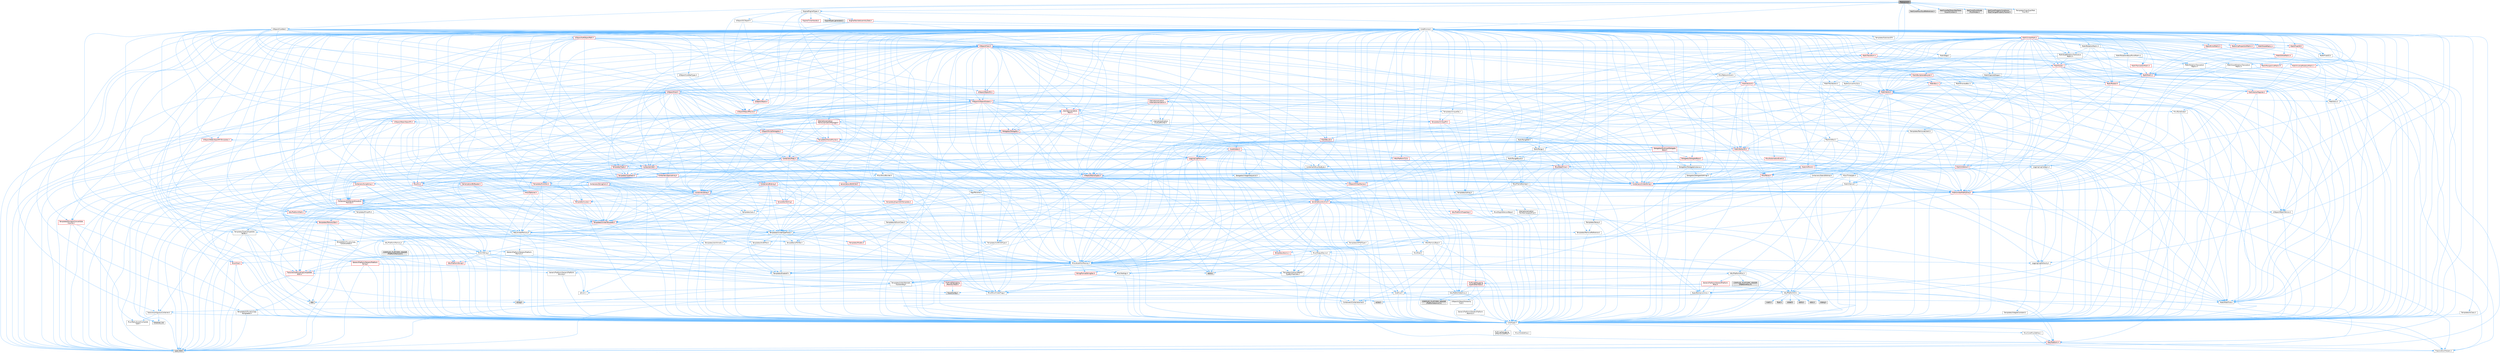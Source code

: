 digraph "RepLayout.h"
{
 // INTERACTIVE_SVG=YES
 // LATEX_PDF_SIZE
  bgcolor="transparent";
  edge [fontname=Helvetica,fontsize=10,labelfontname=Helvetica,labelfontsize=10];
  node [fontname=Helvetica,fontsize=10,shape=box,height=0.2,width=0.4];
  Node1 [id="Node000001",label="RepLayout.h",height=0.2,width=0.4,color="gray40", fillcolor="grey60", style="filled", fontcolor="black",tooltip=" "];
  Node1 -> Node2 [id="edge1_Node000001_Node000002",color="steelblue1",style="solid",tooltip=" "];
  Node2 [id="Node000002",label="CoreMinimal.h",height=0.2,width=0.4,color="grey40", fillcolor="white", style="filled",URL="$d7/d67/CoreMinimal_8h.html",tooltip=" "];
  Node2 -> Node3 [id="edge2_Node000002_Node000003",color="steelblue1",style="solid",tooltip=" "];
  Node3 [id="Node000003",label="CoreTypes.h",height=0.2,width=0.4,color="grey40", fillcolor="white", style="filled",URL="$dc/dec/CoreTypes_8h.html",tooltip=" "];
  Node3 -> Node4 [id="edge3_Node000003_Node000004",color="steelblue1",style="solid",tooltip=" "];
  Node4 [id="Node000004",label="HAL/Platform.h",height=0.2,width=0.4,color="red", fillcolor="#FFF0F0", style="filled",URL="$d9/dd0/Platform_8h.html",tooltip=" "];
  Node4 -> Node7 [id="edge4_Node000004_Node000007",color="steelblue1",style="solid",tooltip=" "];
  Node7 [id="Node000007",label="type_traits",height=0.2,width=0.4,color="grey60", fillcolor="#E0E0E0", style="filled",tooltip=" "];
  Node4 -> Node8 [id="edge5_Node000004_Node000008",color="steelblue1",style="solid",tooltip=" "];
  Node8 [id="Node000008",label="PreprocessorHelpers.h",height=0.2,width=0.4,color="grey40", fillcolor="white", style="filled",URL="$db/ddb/PreprocessorHelpers_8h.html",tooltip=" "];
  Node3 -> Node14 [id="edge6_Node000003_Node000014",color="steelblue1",style="solid",tooltip=" "];
  Node14 [id="Node000014",label="ProfilingDebugging\l/UMemoryDefines.h",height=0.2,width=0.4,color="grey40", fillcolor="white", style="filled",URL="$d2/da2/UMemoryDefines_8h.html",tooltip=" "];
  Node3 -> Node15 [id="edge7_Node000003_Node000015",color="steelblue1",style="solid",tooltip=" "];
  Node15 [id="Node000015",label="Misc/CoreMiscDefines.h",height=0.2,width=0.4,color="grey40", fillcolor="white", style="filled",URL="$da/d38/CoreMiscDefines_8h.html",tooltip=" "];
  Node15 -> Node4 [id="edge8_Node000015_Node000004",color="steelblue1",style="solid",tooltip=" "];
  Node15 -> Node8 [id="edge9_Node000015_Node000008",color="steelblue1",style="solid",tooltip=" "];
  Node3 -> Node16 [id="edge10_Node000003_Node000016",color="steelblue1",style="solid",tooltip=" "];
  Node16 [id="Node000016",label="Misc/CoreDefines.h",height=0.2,width=0.4,color="grey40", fillcolor="white", style="filled",URL="$d3/dd2/CoreDefines_8h.html",tooltip=" "];
  Node2 -> Node17 [id="edge11_Node000002_Node000017",color="steelblue1",style="solid",tooltip=" "];
  Node17 [id="Node000017",label="CoreFwd.h",height=0.2,width=0.4,color="grey40", fillcolor="white", style="filled",URL="$d1/d1e/CoreFwd_8h.html",tooltip=" "];
  Node17 -> Node3 [id="edge12_Node000017_Node000003",color="steelblue1",style="solid",tooltip=" "];
  Node17 -> Node18 [id="edge13_Node000017_Node000018",color="steelblue1",style="solid",tooltip=" "];
  Node18 [id="Node000018",label="Containers/ContainersFwd.h",height=0.2,width=0.4,color="grey40", fillcolor="white", style="filled",URL="$d4/d0a/ContainersFwd_8h.html",tooltip=" "];
  Node18 -> Node4 [id="edge14_Node000018_Node000004",color="steelblue1",style="solid",tooltip=" "];
  Node18 -> Node3 [id="edge15_Node000018_Node000003",color="steelblue1",style="solid",tooltip=" "];
  Node18 -> Node19 [id="edge16_Node000018_Node000019",color="steelblue1",style="solid",tooltip=" "];
  Node19 [id="Node000019",label="Traits/IsContiguousContainer.h",height=0.2,width=0.4,color="grey40", fillcolor="white", style="filled",URL="$d5/d3c/IsContiguousContainer_8h.html",tooltip=" "];
  Node19 -> Node3 [id="edge17_Node000019_Node000003",color="steelblue1",style="solid",tooltip=" "];
  Node19 -> Node20 [id="edge18_Node000019_Node000020",color="steelblue1",style="solid",tooltip=" "];
  Node20 [id="Node000020",label="Misc/StaticAssertComplete\lType.h",height=0.2,width=0.4,color="grey40", fillcolor="white", style="filled",URL="$d5/d4e/StaticAssertCompleteType_8h.html",tooltip=" "];
  Node19 -> Node21 [id="edge19_Node000019_Node000021",color="steelblue1",style="solid",tooltip=" "];
  Node21 [id="Node000021",label="initializer_list",height=0.2,width=0.4,color="grey60", fillcolor="#E0E0E0", style="filled",tooltip=" "];
  Node17 -> Node22 [id="edge20_Node000017_Node000022",color="steelblue1",style="solid",tooltip=" "];
  Node22 [id="Node000022",label="Math/MathFwd.h",height=0.2,width=0.4,color="grey40", fillcolor="white", style="filled",URL="$d2/d10/MathFwd_8h.html",tooltip=" "];
  Node22 -> Node4 [id="edge21_Node000022_Node000004",color="steelblue1",style="solid",tooltip=" "];
  Node17 -> Node23 [id="edge22_Node000017_Node000023",color="steelblue1",style="solid",tooltip=" "];
  Node23 [id="Node000023",label="UObject/UObjectHierarchy\lFwd.h",height=0.2,width=0.4,color="grey40", fillcolor="white", style="filled",URL="$d3/d13/UObjectHierarchyFwd_8h.html",tooltip=" "];
  Node2 -> Node23 [id="edge23_Node000002_Node000023",color="steelblue1",style="solid",tooltip=" "];
  Node2 -> Node18 [id="edge24_Node000002_Node000018",color="steelblue1",style="solid",tooltip=" "];
  Node2 -> Node24 [id="edge25_Node000002_Node000024",color="steelblue1",style="solid",tooltip=" "];
  Node24 [id="Node000024",label="Misc/VarArgs.h",height=0.2,width=0.4,color="grey40", fillcolor="white", style="filled",URL="$d5/d6f/VarArgs_8h.html",tooltip=" "];
  Node24 -> Node3 [id="edge26_Node000024_Node000003",color="steelblue1",style="solid",tooltip=" "];
  Node2 -> Node25 [id="edge27_Node000002_Node000025",color="steelblue1",style="solid",tooltip=" "];
  Node25 [id="Node000025",label="Logging/LogVerbosity.h",height=0.2,width=0.4,color="grey40", fillcolor="white", style="filled",URL="$d2/d8f/LogVerbosity_8h.html",tooltip=" "];
  Node25 -> Node3 [id="edge28_Node000025_Node000003",color="steelblue1",style="solid",tooltip=" "];
  Node2 -> Node26 [id="edge29_Node000002_Node000026",color="steelblue1",style="solid",tooltip=" "];
  Node26 [id="Node000026",label="Misc/OutputDevice.h",height=0.2,width=0.4,color="grey40", fillcolor="white", style="filled",URL="$d7/d32/OutputDevice_8h.html",tooltip=" "];
  Node26 -> Node17 [id="edge30_Node000026_Node000017",color="steelblue1",style="solid",tooltip=" "];
  Node26 -> Node3 [id="edge31_Node000026_Node000003",color="steelblue1",style="solid",tooltip=" "];
  Node26 -> Node25 [id="edge32_Node000026_Node000025",color="steelblue1",style="solid",tooltip=" "];
  Node26 -> Node24 [id="edge33_Node000026_Node000024",color="steelblue1",style="solid",tooltip=" "];
  Node26 -> Node27 [id="edge34_Node000026_Node000027",color="steelblue1",style="solid",tooltip=" "];
  Node27 [id="Node000027",label="Templates/IsArrayOrRefOf\lTypeByPredicate.h",height=0.2,width=0.4,color="grey40", fillcolor="white", style="filled",URL="$d6/da1/IsArrayOrRefOfTypeByPredicate_8h.html",tooltip=" "];
  Node27 -> Node3 [id="edge35_Node000027_Node000003",color="steelblue1",style="solid",tooltip=" "];
  Node26 -> Node28 [id="edge36_Node000026_Node000028",color="steelblue1",style="solid",tooltip=" "];
  Node28 [id="Node000028",label="Templates/IsValidVariadic\lFunctionArg.h",height=0.2,width=0.4,color="grey40", fillcolor="white", style="filled",URL="$d0/dc8/IsValidVariadicFunctionArg_8h.html",tooltip=" "];
  Node28 -> Node3 [id="edge37_Node000028_Node000003",color="steelblue1",style="solid",tooltip=" "];
  Node28 -> Node29 [id="edge38_Node000028_Node000029",color="steelblue1",style="solid",tooltip=" "];
  Node29 [id="Node000029",label="IsEnum.h",height=0.2,width=0.4,color="grey40", fillcolor="white", style="filled",URL="$d4/de5/IsEnum_8h.html",tooltip=" "];
  Node28 -> Node7 [id="edge39_Node000028_Node000007",color="steelblue1",style="solid",tooltip=" "];
  Node26 -> Node30 [id="edge40_Node000026_Node000030",color="steelblue1",style="solid",tooltip=" "];
  Node30 [id="Node000030",label="Traits/IsCharEncodingCompatible\lWith.h",height=0.2,width=0.4,color="red", fillcolor="#FFF0F0", style="filled",URL="$df/dd1/IsCharEncodingCompatibleWith_8h.html",tooltip=" "];
  Node30 -> Node7 [id="edge41_Node000030_Node000007",color="steelblue1",style="solid",tooltip=" "];
  Node2 -> Node32 [id="edge42_Node000002_Node000032",color="steelblue1",style="solid",tooltip=" "];
  Node32 [id="Node000032",label="HAL/PlatformCrt.h",height=0.2,width=0.4,color="grey40", fillcolor="white", style="filled",URL="$d8/d75/PlatformCrt_8h.html",tooltip=" "];
  Node32 -> Node33 [id="edge43_Node000032_Node000033",color="steelblue1",style="solid",tooltip=" "];
  Node33 [id="Node000033",label="new",height=0.2,width=0.4,color="grey60", fillcolor="#E0E0E0", style="filled",tooltip=" "];
  Node32 -> Node34 [id="edge44_Node000032_Node000034",color="steelblue1",style="solid",tooltip=" "];
  Node34 [id="Node000034",label="wchar.h",height=0.2,width=0.4,color="grey60", fillcolor="#E0E0E0", style="filled",tooltip=" "];
  Node32 -> Node35 [id="edge45_Node000032_Node000035",color="steelblue1",style="solid",tooltip=" "];
  Node35 [id="Node000035",label="stddef.h",height=0.2,width=0.4,color="grey60", fillcolor="#E0E0E0", style="filled",tooltip=" "];
  Node32 -> Node36 [id="edge46_Node000032_Node000036",color="steelblue1",style="solid",tooltip=" "];
  Node36 [id="Node000036",label="stdlib.h",height=0.2,width=0.4,color="grey60", fillcolor="#E0E0E0", style="filled",tooltip=" "];
  Node32 -> Node37 [id="edge47_Node000032_Node000037",color="steelblue1",style="solid",tooltip=" "];
  Node37 [id="Node000037",label="stdio.h",height=0.2,width=0.4,color="grey60", fillcolor="#E0E0E0", style="filled",tooltip=" "];
  Node32 -> Node38 [id="edge48_Node000032_Node000038",color="steelblue1",style="solid",tooltip=" "];
  Node38 [id="Node000038",label="stdarg.h",height=0.2,width=0.4,color="grey60", fillcolor="#E0E0E0", style="filled",tooltip=" "];
  Node32 -> Node39 [id="edge49_Node000032_Node000039",color="steelblue1",style="solid",tooltip=" "];
  Node39 [id="Node000039",label="math.h",height=0.2,width=0.4,color="grey60", fillcolor="#E0E0E0", style="filled",tooltip=" "];
  Node32 -> Node40 [id="edge50_Node000032_Node000040",color="steelblue1",style="solid",tooltip=" "];
  Node40 [id="Node000040",label="float.h",height=0.2,width=0.4,color="grey60", fillcolor="#E0E0E0", style="filled",tooltip=" "];
  Node32 -> Node41 [id="edge51_Node000032_Node000041",color="steelblue1",style="solid",tooltip=" "];
  Node41 [id="Node000041",label="string.h",height=0.2,width=0.4,color="grey60", fillcolor="#E0E0E0", style="filled",tooltip=" "];
  Node2 -> Node42 [id="edge52_Node000002_Node000042",color="steelblue1",style="solid",tooltip=" "];
  Node42 [id="Node000042",label="HAL/PlatformMisc.h",height=0.2,width=0.4,color="grey40", fillcolor="white", style="filled",URL="$d0/df5/PlatformMisc_8h.html",tooltip=" "];
  Node42 -> Node3 [id="edge53_Node000042_Node000003",color="steelblue1",style="solid",tooltip=" "];
  Node42 -> Node43 [id="edge54_Node000042_Node000043",color="steelblue1",style="solid",tooltip=" "];
  Node43 [id="Node000043",label="GenericPlatform/GenericPlatform\lMisc.h",height=0.2,width=0.4,color="red", fillcolor="#FFF0F0", style="filled",URL="$db/d9a/GenericPlatformMisc_8h.html",tooltip=" "];
  Node43 -> Node17 [id="edge55_Node000043_Node000017",color="steelblue1",style="solid",tooltip=" "];
  Node43 -> Node3 [id="edge56_Node000043_Node000003",color="steelblue1",style="solid",tooltip=" "];
  Node43 -> Node32 [id="edge57_Node000043_Node000032",color="steelblue1",style="solid",tooltip=" "];
  Node43 -> Node47 [id="edge58_Node000043_Node000047",color="steelblue1",style="solid",tooltip=" "];
  Node47 [id="Node000047",label="Math/NumericLimits.h",height=0.2,width=0.4,color="grey40", fillcolor="white", style="filled",URL="$df/d1b/NumericLimits_8h.html",tooltip=" "];
  Node47 -> Node3 [id="edge59_Node000047_Node000003",color="steelblue1",style="solid",tooltip=" "];
  Node43 -> Node49 [id="edge60_Node000043_Node000049",color="steelblue1",style="solid",tooltip=" "];
  Node49 [id="Node000049",label="Misc/EnumClassFlags.h",height=0.2,width=0.4,color="grey40", fillcolor="white", style="filled",URL="$d8/de7/EnumClassFlags_8h.html",tooltip=" "];
  Node42 -> Node52 [id="edge61_Node000042_Node000052",color="steelblue1",style="solid",tooltip=" "];
  Node52 [id="Node000052",label="COMPILED_PLATFORM_HEADER\l(PlatformMisc.h)",height=0.2,width=0.4,color="grey60", fillcolor="#E0E0E0", style="filled",tooltip=" "];
  Node42 -> Node53 [id="edge62_Node000042_Node000053",color="steelblue1",style="solid",tooltip=" "];
  Node53 [id="Node000053",label="ProfilingDebugging\l/CpuProfilerTrace.h",height=0.2,width=0.4,color="red", fillcolor="#FFF0F0", style="filled",URL="$da/dcb/CpuProfilerTrace_8h.html",tooltip=" "];
  Node53 -> Node3 [id="edge63_Node000053_Node000003",color="steelblue1",style="solid",tooltip=" "];
  Node53 -> Node18 [id="edge64_Node000053_Node000018",color="steelblue1",style="solid",tooltip=" "];
  Node53 -> Node54 [id="edge65_Node000053_Node000054",color="steelblue1",style="solid",tooltip=" "];
  Node54 [id="Node000054",label="HAL/PlatformAtomics.h",height=0.2,width=0.4,color="grey40", fillcolor="white", style="filled",URL="$d3/d36/PlatformAtomics_8h.html",tooltip=" "];
  Node54 -> Node3 [id="edge66_Node000054_Node000003",color="steelblue1",style="solid",tooltip=" "];
  Node54 -> Node55 [id="edge67_Node000054_Node000055",color="steelblue1",style="solid",tooltip=" "];
  Node55 [id="Node000055",label="GenericPlatform/GenericPlatform\lAtomics.h",height=0.2,width=0.4,color="grey40", fillcolor="white", style="filled",URL="$da/d72/GenericPlatformAtomics_8h.html",tooltip=" "];
  Node55 -> Node3 [id="edge68_Node000055_Node000003",color="steelblue1",style="solid",tooltip=" "];
  Node54 -> Node56 [id="edge69_Node000054_Node000056",color="steelblue1",style="solid",tooltip=" "];
  Node56 [id="Node000056",label="COMPILED_PLATFORM_HEADER\l(PlatformAtomics.h)",height=0.2,width=0.4,color="grey60", fillcolor="#E0E0E0", style="filled",tooltip=" "];
  Node53 -> Node8 [id="edge70_Node000053_Node000008",color="steelblue1",style="solid",tooltip=" "];
  Node53 -> Node57 [id="edge71_Node000053_Node000057",color="steelblue1",style="solid",tooltip=" "];
  Node57 [id="Node000057",label="Trace/Config.h",height=0.2,width=0.4,color="grey60", fillcolor="#E0E0E0", style="filled",tooltip=" "];
  Node2 -> Node61 [id="edge72_Node000002_Node000061",color="steelblue1",style="solid",tooltip=" "];
  Node61 [id="Node000061",label="Misc/AssertionMacros.h",height=0.2,width=0.4,color="grey40", fillcolor="white", style="filled",URL="$d0/dfa/AssertionMacros_8h.html",tooltip=" "];
  Node61 -> Node3 [id="edge73_Node000061_Node000003",color="steelblue1",style="solid",tooltip=" "];
  Node61 -> Node4 [id="edge74_Node000061_Node000004",color="steelblue1",style="solid",tooltip=" "];
  Node61 -> Node42 [id="edge75_Node000061_Node000042",color="steelblue1",style="solid",tooltip=" "];
  Node61 -> Node8 [id="edge76_Node000061_Node000008",color="steelblue1",style="solid",tooltip=" "];
  Node61 -> Node62 [id="edge77_Node000061_Node000062",color="steelblue1",style="solid",tooltip=" "];
  Node62 [id="Node000062",label="Templates/EnableIf.h",height=0.2,width=0.4,color="grey40", fillcolor="white", style="filled",URL="$d7/d60/EnableIf_8h.html",tooltip=" "];
  Node62 -> Node3 [id="edge78_Node000062_Node000003",color="steelblue1",style="solid",tooltip=" "];
  Node61 -> Node27 [id="edge79_Node000061_Node000027",color="steelblue1",style="solid",tooltip=" "];
  Node61 -> Node28 [id="edge80_Node000061_Node000028",color="steelblue1",style="solid",tooltip=" "];
  Node61 -> Node30 [id="edge81_Node000061_Node000030",color="steelblue1",style="solid",tooltip=" "];
  Node61 -> Node24 [id="edge82_Node000061_Node000024",color="steelblue1",style="solid",tooltip=" "];
  Node61 -> Node63 [id="edge83_Node000061_Node000063",color="steelblue1",style="solid",tooltip=" "];
  Node63 [id="Node000063",label="String/FormatStringSan.h",height=0.2,width=0.4,color="red", fillcolor="#FFF0F0", style="filled",URL="$d3/d8b/FormatStringSan_8h.html",tooltip=" "];
  Node63 -> Node7 [id="edge84_Node000063_Node000007",color="steelblue1",style="solid",tooltip=" "];
  Node63 -> Node3 [id="edge85_Node000063_Node000003",color="steelblue1",style="solid",tooltip=" "];
  Node63 -> Node28 [id="edge86_Node000063_Node000028",color="steelblue1",style="solid",tooltip=" "];
  Node63 -> Node18 [id="edge87_Node000063_Node000018",color="steelblue1",style="solid",tooltip=" "];
  Node61 -> Node69 [id="edge88_Node000061_Node000069",color="steelblue1",style="solid",tooltip=" "];
  Node69 [id="Node000069",label="atomic",height=0.2,width=0.4,color="grey60", fillcolor="#E0E0E0", style="filled",tooltip=" "];
  Node2 -> Node70 [id="edge89_Node000002_Node000070",color="steelblue1",style="solid",tooltip=" "];
  Node70 [id="Node000070",label="Templates/IsPointer.h",height=0.2,width=0.4,color="grey40", fillcolor="white", style="filled",URL="$d7/d05/IsPointer_8h.html",tooltip=" "];
  Node70 -> Node3 [id="edge90_Node000070_Node000003",color="steelblue1",style="solid",tooltip=" "];
  Node2 -> Node71 [id="edge91_Node000002_Node000071",color="steelblue1",style="solid",tooltip=" "];
  Node71 [id="Node000071",label="HAL/PlatformMemory.h",height=0.2,width=0.4,color="grey40", fillcolor="white", style="filled",URL="$de/d68/PlatformMemory_8h.html",tooltip=" "];
  Node71 -> Node3 [id="edge92_Node000071_Node000003",color="steelblue1",style="solid",tooltip=" "];
  Node71 -> Node72 [id="edge93_Node000071_Node000072",color="steelblue1",style="solid",tooltip=" "];
  Node72 [id="Node000072",label="GenericPlatform/GenericPlatform\lMemory.h",height=0.2,width=0.4,color="grey40", fillcolor="white", style="filled",URL="$dd/d22/GenericPlatformMemory_8h.html",tooltip=" "];
  Node72 -> Node17 [id="edge94_Node000072_Node000017",color="steelblue1",style="solid",tooltip=" "];
  Node72 -> Node3 [id="edge95_Node000072_Node000003",color="steelblue1",style="solid",tooltip=" "];
  Node72 -> Node73 [id="edge96_Node000072_Node000073",color="steelblue1",style="solid",tooltip=" "];
  Node73 [id="Node000073",label="HAL/PlatformString.h",height=0.2,width=0.4,color="red", fillcolor="#FFF0F0", style="filled",URL="$db/db5/PlatformString_8h.html",tooltip=" "];
  Node73 -> Node3 [id="edge97_Node000073_Node000003",color="steelblue1",style="solid",tooltip=" "];
  Node72 -> Node41 [id="edge98_Node000072_Node000041",color="steelblue1",style="solid",tooltip=" "];
  Node72 -> Node34 [id="edge99_Node000072_Node000034",color="steelblue1",style="solid",tooltip=" "];
  Node71 -> Node75 [id="edge100_Node000071_Node000075",color="steelblue1",style="solid",tooltip=" "];
  Node75 [id="Node000075",label="COMPILED_PLATFORM_HEADER\l(PlatformMemory.h)",height=0.2,width=0.4,color="grey60", fillcolor="#E0E0E0", style="filled",tooltip=" "];
  Node2 -> Node54 [id="edge101_Node000002_Node000054",color="steelblue1",style="solid",tooltip=" "];
  Node2 -> Node76 [id="edge102_Node000002_Node000076",color="steelblue1",style="solid",tooltip=" "];
  Node76 [id="Node000076",label="Misc/Exec.h",height=0.2,width=0.4,color="grey40", fillcolor="white", style="filled",URL="$de/ddb/Exec_8h.html",tooltip=" "];
  Node76 -> Node3 [id="edge103_Node000076_Node000003",color="steelblue1",style="solid",tooltip=" "];
  Node76 -> Node61 [id="edge104_Node000076_Node000061",color="steelblue1",style="solid",tooltip=" "];
  Node2 -> Node77 [id="edge105_Node000002_Node000077",color="steelblue1",style="solid",tooltip=" "];
  Node77 [id="Node000077",label="HAL/MemoryBase.h",height=0.2,width=0.4,color="grey40", fillcolor="white", style="filled",URL="$d6/d9f/MemoryBase_8h.html",tooltip=" "];
  Node77 -> Node3 [id="edge106_Node000077_Node000003",color="steelblue1",style="solid",tooltip=" "];
  Node77 -> Node54 [id="edge107_Node000077_Node000054",color="steelblue1",style="solid",tooltip=" "];
  Node77 -> Node32 [id="edge108_Node000077_Node000032",color="steelblue1",style="solid",tooltip=" "];
  Node77 -> Node76 [id="edge109_Node000077_Node000076",color="steelblue1",style="solid",tooltip=" "];
  Node77 -> Node26 [id="edge110_Node000077_Node000026",color="steelblue1",style="solid",tooltip=" "];
  Node77 -> Node78 [id="edge111_Node000077_Node000078",color="steelblue1",style="solid",tooltip=" "];
  Node78 [id="Node000078",label="Templates/Atomic.h",height=0.2,width=0.4,color="red", fillcolor="#FFF0F0", style="filled",URL="$d3/d91/Atomic_8h.html",tooltip=" "];
  Node78 -> Node69 [id="edge112_Node000078_Node000069",color="steelblue1",style="solid",tooltip=" "];
  Node2 -> Node87 [id="edge113_Node000002_Node000087",color="steelblue1",style="solid",tooltip=" "];
  Node87 [id="Node000087",label="HAL/UnrealMemory.h",height=0.2,width=0.4,color="grey40", fillcolor="white", style="filled",URL="$d9/d96/UnrealMemory_8h.html",tooltip=" "];
  Node87 -> Node3 [id="edge114_Node000087_Node000003",color="steelblue1",style="solid",tooltip=" "];
  Node87 -> Node72 [id="edge115_Node000087_Node000072",color="steelblue1",style="solid",tooltip=" "];
  Node87 -> Node77 [id="edge116_Node000087_Node000077",color="steelblue1",style="solid",tooltip=" "];
  Node87 -> Node71 [id="edge117_Node000087_Node000071",color="steelblue1",style="solid",tooltip=" "];
  Node87 -> Node88 [id="edge118_Node000087_Node000088",color="steelblue1",style="solid",tooltip=" "];
  Node88 [id="Node000088",label="ProfilingDebugging\l/MemoryTrace.h",height=0.2,width=0.4,color="red", fillcolor="#FFF0F0", style="filled",URL="$da/dd7/MemoryTrace_8h.html",tooltip=" "];
  Node88 -> Node4 [id="edge119_Node000088_Node000004",color="steelblue1",style="solid",tooltip=" "];
  Node88 -> Node49 [id="edge120_Node000088_Node000049",color="steelblue1",style="solid",tooltip=" "];
  Node88 -> Node57 [id="edge121_Node000088_Node000057",color="steelblue1",style="solid",tooltip=" "];
  Node87 -> Node70 [id="edge122_Node000087_Node000070",color="steelblue1",style="solid",tooltip=" "];
  Node2 -> Node89 [id="edge123_Node000002_Node000089",color="steelblue1",style="solid",tooltip=" "];
  Node89 [id="Node000089",label="Templates/IsArithmetic.h",height=0.2,width=0.4,color="grey40", fillcolor="white", style="filled",URL="$d2/d5d/IsArithmetic_8h.html",tooltip=" "];
  Node89 -> Node3 [id="edge124_Node000089_Node000003",color="steelblue1",style="solid",tooltip=" "];
  Node2 -> Node83 [id="edge125_Node000002_Node000083",color="steelblue1",style="solid",tooltip=" "];
  Node83 [id="Node000083",label="Templates/AndOrNot.h",height=0.2,width=0.4,color="grey40", fillcolor="white", style="filled",URL="$db/d0a/AndOrNot_8h.html",tooltip=" "];
  Node83 -> Node3 [id="edge126_Node000083_Node000003",color="steelblue1",style="solid",tooltip=" "];
  Node2 -> Node90 [id="edge127_Node000002_Node000090",color="steelblue1",style="solid",tooltip=" "];
  Node90 [id="Node000090",label="Templates/IsPODType.h",height=0.2,width=0.4,color="grey40", fillcolor="white", style="filled",URL="$d7/db1/IsPODType_8h.html",tooltip=" "];
  Node90 -> Node3 [id="edge128_Node000090_Node000003",color="steelblue1",style="solid",tooltip=" "];
  Node2 -> Node91 [id="edge129_Node000002_Node000091",color="steelblue1",style="solid",tooltip=" "];
  Node91 [id="Node000091",label="Templates/IsUECoreType.h",height=0.2,width=0.4,color="grey40", fillcolor="white", style="filled",URL="$d1/db8/IsUECoreType_8h.html",tooltip=" "];
  Node91 -> Node3 [id="edge130_Node000091_Node000003",color="steelblue1",style="solid",tooltip=" "];
  Node91 -> Node7 [id="edge131_Node000091_Node000007",color="steelblue1",style="solid",tooltip=" "];
  Node2 -> Node84 [id="edge132_Node000002_Node000084",color="steelblue1",style="solid",tooltip=" "];
  Node84 [id="Node000084",label="Templates/IsTriviallyCopy\lConstructible.h",height=0.2,width=0.4,color="grey40", fillcolor="white", style="filled",URL="$d3/d78/IsTriviallyCopyConstructible_8h.html",tooltip=" "];
  Node84 -> Node3 [id="edge133_Node000084_Node000003",color="steelblue1",style="solid",tooltip=" "];
  Node84 -> Node7 [id="edge134_Node000084_Node000007",color="steelblue1",style="solid",tooltip=" "];
  Node2 -> Node92 [id="edge135_Node000002_Node000092",color="steelblue1",style="solid",tooltip=" "];
  Node92 [id="Node000092",label="Templates/UnrealTypeTraits.h",height=0.2,width=0.4,color="grey40", fillcolor="white", style="filled",URL="$d2/d2d/UnrealTypeTraits_8h.html",tooltip=" "];
  Node92 -> Node3 [id="edge136_Node000092_Node000003",color="steelblue1",style="solid",tooltip=" "];
  Node92 -> Node70 [id="edge137_Node000092_Node000070",color="steelblue1",style="solid",tooltip=" "];
  Node92 -> Node61 [id="edge138_Node000092_Node000061",color="steelblue1",style="solid",tooltip=" "];
  Node92 -> Node83 [id="edge139_Node000092_Node000083",color="steelblue1",style="solid",tooltip=" "];
  Node92 -> Node62 [id="edge140_Node000092_Node000062",color="steelblue1",style="solid",tooltip=" "];
  Node92 -> Node89 [id="edge141_Node000092_Node000089",color="steelblue1",style="solid",tooltip=" "];
  Node92 -> Node29 [id="edge142_Node000092_Node000029",color="steelblue1",style="solid",tooltip=" "];
  Node92 -> Node93 [id="edge143_Node000092_Node000093",color="steelblue1",style="solid",tooltip=" "];
  Node93 [id="Node000093",label="Templates/Models.h",height=0.2,width=0.4,color="red", fillcolor="#FFF0F0", style="filled",URL="$d3/d0c/Models_8h.html",tooltip=" "];
  Node92 -> Node90 [id="edge144_Node000092_Node000090",color="steelblue1",style="solid",tooltip=" "];
  Node92 -> Node91 [id="edge145_Node000092_Node000091",color="steelblue1",style="solid",tooltip=" "];
  Node92 -> Node84 [id="edge146_Node000092_Node000084",color="steelblue1",style="solid",tooltip=" "];
  Node2 -> Node62 [id="edge147_Node000002_Node000062",color="steelblue1",style="solid",tooltip=" "];
  Node2 -> Node94 [id="edge148_Node000002_Node000094",color="steelblue1",style="solid",tooltip=" "];
  Node94 [id="Node000094",label="Templates/RemoveReference.h",height=0.2,width=0.4,color="grey40", fillcolor="white", style="filled",URL="$da/dbe/RemoveReference_8h.html",tooltip=" "];
  Node94 -> Node3 [id="edge149_Node000094_Node000003",color="steelblue1",style="solid",tooltip=" "];
  Node2 -> Node95 [id="edge150_Node000002_Node000095",color="steelblue1",style="solid",tooltip=" "];
  Node95 [id="Node000095",label="Templates/IntegralConstant.h",height=0.2,width=0.4,color="grey40", fillcolor="white", style="filled",URL="$db/d1b/IntegralConstant_8h.html",tooltip=" "];
  Node95 -> Node3 [id="edge151_Node000095_Node000003",color="steelblue1",style="solid",tooltip=" "];
  Node2 -> Node96 [id="edge152_Node000002_Node000096",color="steelblue1",style="solid",tooltip=" "];
  Node96 [id="Node000096",label="Templates/IsClass.h",height=0.2,width=0.4,color="grey40", fillcolor="white", style="filled",URL="$db/dcb/IsClass_8h.html",tooltip=" "];
  Node96 -> Node3 [id="edge153_Node000096_Node000003",color="steelblue1",style="solid",tooltip=" "];
  Node2 -> Node97 [id="edge154_Node000002_Node000097",color="steelblue1",style="solid",tooltip=" "];
  Node97 [id="Node000097",label="Templates/TypeCompatible\lBytes.h",height=0.2,width=0.4,color="grey40", fillcolor="white", style="filled",URL="$df/d0a/TypeCompatibleBytes_8h.html",tooltip=" "];
  Node97 -> Node3 [id="edge155_Node000097_Node000003",color="steelblue1",style="solid",tooltip=" "];
  Node97 -> Node41 [id="edge156_Node000097_Node000041",color="steelblue1",style="solid",tooltip=" "];
  Node97 -> Node33 [id="edge157_Node000097_Node000033",color="steelblue1",style="solid",tooltip=" "];
  Node97 -> Node7 [id="edge158_Node000097_Node000007",color="steelblue1",style="solid",tooltip=" "];
  Node2 -> Node19 [id="edge159_Node000002_Node000019",color="steelblue1",style="solid",tooltip=" "];
  Node2 -> Node98 [id="edge160_Node000002_Node000098",color="steelblue1",style="solid",tooltip=" "];
  Node98 [id="Node000098",label="Templates/UnrealTemplate.h",height=0.2,width=0.4,color="red", fillcolor="#FFF0F0", style="filled",URL="$d4/d24/UnrealTemplate_8h.html",tooltip=" "];
  Node98 -> Node3 [id="edge161_Node000098_Node000003",color="steelblue1",style="solid",tooltip=" "];
  Node98 -> Node70 [id="edge162_Node000098_Node000070",color="steelblue1",style="solid",tooltip=" "];
  Node98 -> Node87 [id="edge163_Node000098_Node000087",color="steelblue1",style="solid",tooltip=" "];
  Node98 -> Node92 [id="edge164_Node000098_Node000092",color="steelblue1",style="solid",tooltip=" "];
  Node98 -> Node94 [id="edge165_Node000098_Node000094",color="steelblue1",style="solid",tooltip=" "];
  Node98 -> Node97 [id="edge166_Node000098_Node000097",color="steelblue1",style="solid",tooltip=" "];
  Node98 -> Node19 [id="edge167_Node000098_Node000019",color="steelblue1",style="solid",tooltip=" "];
  Node98 -> Node7 [id="edge168_Node000098_Node000007",color="steelblue1",style="solid",tooltip=" "];
  Node2 -> Node47 [id="edge169_Node000002_Node000047",color="steelblue1",style="solid",tooltip=" "];
  Node2 -> Node102 [id="edge170_Node000002_Node000102",color="steelblue1",style="solid",tooltip=" "];
  Node102 [id="Node000102",label="HAL/PlatformMath.h",height=0.2,width=0.4,color="red", fillcolor="#FFF0F0", style="filled",URL="$dc/d53/PlatformMath_8h.html",tooltip=" "];
  Node102 -> Node3 [id="edge171_Node000102_Node000003",color="steelblue1",style="solid",tooltip=" "];
  Node2 -> Node85 [id="edge172_Node000002_Node000085",color="steelblue1",style="solid",tooltip=" "];
  Node85 [id="Node000085",label="Templates/IsTriviallyCopy\lAssignable.h",height=0.2,width=0.4,color="grey40", fillcolor="white", style="filled",URL="$d2/df2/IsTriviallyCopyAssignable_8h.html",tooltip=" "];
  Node85 -> Node3 [id="edge173_Node000085_Node000003",color="steelblue1",style="solid",tooltip=" "];
  Node85 -> Node7 [id="edge174_Node000085_Node000007",color="steelblue1",style="solid",tooltip=" "];
  Node2 -> Node110 [id="edge175_Node000002_Node000110",color="steelblue1",style="solid",tooltip=" "];
  Node110 [id="Node000110",label="Templates/MemoryOps.h",height=0.2,width=0.4,color="red", fillcolor="#FFF0F0", style="filled",URL="$db/dea/MemoryOps_8h.html",tooltip=" "];
  Node110 -> Node3 [id="edge176_Node000110_Node000003",color="steelblue1",style="solid",tooltip=" "];
  Node110 -> Node87 [id="edge177_Node000110_Node000087",color="steelblue1",style="solid",tooltip=" "];
  Node110 -> Node85 [id="edge178_Node000110_Node000085",color="steelblue1",style="solid",tooltip=" "];
  Node110 -> Node84 [id="edge179_Node000110_Node000084",color="steelblue1",style="solid",tooltip=" "];
  Node110 -> Node92 [id="edge180_Node000110_Node000092",color="steelblue1",style="solid",tooltip=" "];
  Node110 -> Node33 [id="edge181_Node000110_Node000033",color="steelblue1",style="solid",tooltip=" "];
  Node110 -> Node7 [id="edge182_Node000110_Node000007",color="steelblue1",style="solid",tooltip=" "];
  Node2 -> Node111 [id="edge183_Node000002_Node000111",color="steelblue1",style="solid",tooltip=" "];
  Node111 [id="Node000111",label="Containers/ContainerAllocation\lPolicies.h",height=0.2,width=0.4,color="red", fillcolor="#FFF0F0", style="filled",URL="$d7/dff/ContainerAllocationPolicies_8h.html",tooltip=" "];
  Node111 -> Node3 [id="edge184_Node000111_Node000003",color="steelblue1",style="solid",tooltip=" "];
  Node111 -> Node111 [id="edge185_Node000111_Node000111",color="steelblue1",style="solid",tooltip=" "];
  Node111 -> Node102 [id="edge186_Node000111_Node000102",color="steelblue1",style="solid",tooltip=" "];
  Node111 -> Node87 [id="edge187_Node000111_Node000087",color="steelblue1",style="solid",tooltip=" "];
  Node111 -> Node47 [id="edge188_Node000111_Node000047",color="steelblue1",style="solid",tooltip=" "];
  Node111 -> Node61 [id="edge189_Node000111_Node000061",color="steelblue1",style="solid",tooltip=" "];
  Node111 -> Node110 [id="edge190_Node000111_Node000110",color="steelblue1",style="solid",tooltip=" "];
  Node111 -> Node97 [id="edge191_Node000111_Node000097",color="steelblue1",style="solid",tooltip=" "];
  Node111 -> Node7 [id="edge192_Node000111_Node000007",color="steelblue1",style="solid",tooltip=" "];
  Node2 -> Node114 [id="edge193_Node000002_Node000114",color="steelblue1",style="solid",tooltip=" "];
  Node114 [id="Node000114",label="Templates/IsEnumClass.h",height=0.2,width=0.4,color="grey40", fillcolor="white", style="filled",URL="$d7/d15/IsEnumClass_8h.html",tooltip=" "];
  Node114 -> Node3 [id="edge194_Node000114_Node000003",color="steelblue1",style="solid",tooltip=" "];
  Node114 -> Node83 [id="edge195_Node000114_Node000083",color="steelblue1",style="solid",tooltip=" "];
  Node2 -> Node115 [id="edge196_Node000002_Node000115",color="steelblue1",style="solid",tooltip=" "];
  Node115 [id="Node000115",label="HAL/PlatformProperties.h",height=0.2,width=0.4,color="red", fillcolor="#FFF0F0", style="filled",URL="$d9/db0/PlatformProperties_8h.html",tooltip=" "];
  Node115 -> Node3 [id="edge197_Node000115_Node000003",color="steelblue1",style="solid",tooltip=" "];
  Node2 -> Node118 [id="edge198_Node000002_Node000118",color="steelblue1",style="solid",tooltip=" "];
  Node118 [id="Node000118",label="Misc/EngineVersionBase.h",height=0.2,width=0.4,color="grey40", fillcolor="white", style="filled",URL="$d5/d2b/EngineVersionBase_8h.html",tooltip=" "];
  Node118 -> Node3 [id="edge199_Node000118_Node000003",color="steelblue1",style="solid",tooltip=" "];
  Node2 -> Node119 [id="edge200_Node000002_Node000119",color="steelblue1",style="solid",tooltip=" "];
  Node119 [id="Node000119",label="Internationalization\l/TextNamespaceFwd.h",height=0.2,width=0.4,color="grey40", fillcolor="white", style="filled",URL="$d8/d97/TextNamespaceFwd_8h.html",tooltip=" "];
  Node119 -> Node3 [id="edge201_Node000119_Node000003",color="steelblue1",style="solid",tooltip=" "];
  Node2 -> Node120 [id="edge202_Node000002_Node000120",color="steelblue1",style="solid",tooltip=" "];
  Node120 [id="Node000120",label="Serialization/Archive.h",height=0.2,width=0.4,color="red", fillcolor="#FFF0F0", style="filled",URL="$d7/d3b/Archive_8h.html",tooltip=" "];
  Node120 -> Node17 [id="edge203_Node000120_Node000017",color="steelblue1",style="solid",tooltip=" "];
  Node120 -> Node3 [id="edge204_Node000120_Node000003",color="steelblue1",style="solid",tooltip=" "];
  Node120 -> Node115 [id="edge205_Node000120_Node000115",color="steelblue1",style="solid",tooltip=" "];
  Node120 -> Node119 [id="edge206_Node000120_Node000119",color="steelblue1",style="solid",tooltip=" "];
  Node120 -> Node22 [id="edge207_Node000120_Node000022",color="steelblue1",style="solid",tooltip=" "];
  Node120 -> Node61 [id="edge208_Node000120_Node000061",color="steelblue1",style="solid",tooltip=" "];
  Node120 -> Node118 [id="edge209_Node000120_Node000118",color="steelblue1",style="solid",tooltip=" "];
  Node120 -> Node24 [id="edge210_Node000120_Node000024",color="steelblue1",style="solid",tooltip=" "];
  Node120 -> Node62 [id="edge211_Node000120_Node000062",color="steelblue1",style="solid",tooltip=" "];
  Node120 -> Node27 [id="edge212_Node000120_Node000027",color="steelblue1",style="solid",tooltip=" "];
  Node120 -> Node114 [id="edge213_Node000120_Node000114",color="steelblue1",style="solid",tooltip=" "];
  Node120 -> Node28 [id="edge214_Node000120_Node000028",color="steelblue1",style="solid",tooltip=" "];
  Node120 -> Node98 [id="edge215_Node000120_Node000098",color="steelblue1",style="solid",tooltip=" "];
  Node120 -> Node30 [id="edge216_Node000120_Node000030",color="steelblue1",style="solid",tooltip=" "];
  Node120 -> Node123 [id="edge217_Node000120_Node000123",color="steelblue1",style="solid",tooltip=" "];
  Node123 [id="Node000123",label="UObject/ObjectVersion.h",height=0.2,width=0.4,color="grey40", fillcolor="white", style="filled",URL="$da/d63/ObjectVersion_8h.html",tooltip=" "];
  Node123 -> Node3 [id="edge218_Node000123_Node000003",color="steelblue1",style="solid",tooltip=" "];
  Node2 -> Node124 [id="edge219_Node000002_Node000124",color="steelblue1",style="solid",tooltip=" "];
  Node124 [id="Node000124",label="Templates/Less.h",height=0.2,width=0.4,color="grey40", fillcolor="white", style="filled",URL="$de/dc8/Less_8h.html",tooltip=" "];
  Node124 -> Node3 [id="edge220_Node000124_Node000003",color="steelblue1",style="solid",tooltip=" "];
  Node124 -> Node98 [id="edge221_Node000124_Node000098",color="steelblue1",style="solid",tooltip=" "];
  Node2 -> Node125 [id="edge222_Node000002_Node000125",color="steelblue1",style="solid",tooltip=" "];
  Node125 [id="Node000125",label="Templates/Sorting.h",height=0.2,width=0.4,color="red", fillcolor="#FFF0F0", style="filled",URL="$d3/d9e/Sorting_8h.html",tooltip=" "];
  Node125 -> Node3 [id="edge223_Node000125_Node000003",color="steelblue1",style="solid",tooltip=" "];
  Node125 -> Node102 [id="edge224_Node000125_Node000102",color="steelblue1",style="solid",tooltip=" "];
  Node125 -> Node124 [id="edge225_Node000125_Node000124",color="steelblue1",style="solid",tooltip=" "];
  Node2 -> Node136 [id="edge226_Node000002_Node000136",color="steelblue1",style="solid",tooltip=" "];
  Node136 [id="Node000136",label="Misc/Char.h",height=0.2,width=0.4,color="red", fillcolor="#FFF0F0", style="filled",URL="$d0/d58/Char_8h.html",tooltip=" "];
  Node136 -> Node3 [id="edge227_Node000136_Node000003",color="steelblue1",style="solid",tooltip=" "];
  Node136 -> Node7 [id="edge228_Node000136_Node000007",color="steelblue1",style="solid",tooltip=" "];
  Node2 -> Node139 [id="edge229_Node000002_Node000139",color="steelblue1",style="solid",tooltip=" "];
  Node139 [id="Node000139",label="GenericPlatform/GenericPlatform\lStricmp.h",height=0.2,width=0.4,color="grey40", fillcolor="white", style="filled",URL="$d2/d86/GenericPlatformStricmp_8h.html",tooltip=" "];
  Node139 -> Node3 [id="edge230_Node000139_Node000003",color="steelblue1",style="solid",tooltip=" "];
  Node2 -> Node140 [id="edge231_Node000002_Node000140",color="steelblue1",style="solid",tooltip=" "];
  Node140 [id="Node000140",label="GenericPlatform/GenericPlatform\lString.h",height=0.2,width=0.4,color="red", fillcolor="#FFF0F0", style="filled",URL="$dd/d20/GenericPlatformString_8h.html",tooltip=" "];
  Node140 -> Node3 [id="edge232_Node000140_Node000003",color="steelblue1",style="solid",tooltip=" "];
  Node140 -> Node139 [id="edge233_Node000140_Node000139",color="steelblue1",style="solid",tooltip=" "];
  Node140 -> Node62 [id="edge234_Node000140_Node000062",color="steelblue1",style="solid",tooltip=" "];
  Node140 -> Node30 [id="edge235_Node000140_Node000030",color="steelblue1",style="solid",tooltip=" "];
  Node140 -> Node7 [id="edge236_Node000140_Node000007",color="steelblue1",style="solid",tooltip=" "];
  Node2 -> Node73 [id="edge237_Node000002_Node000073",color="steelblue1",style="solid",tooltip=" "];
  Node2 -> Node143 [id="edge238_Node000002_Node000143",color="steelblue1",style="solid",tooltip=" "];
  Node143 [id="Node000143",label="Misc/CString.h",height=0.2,width=0.4,color="grey40", fillcolor="white", style="filled",URL="$d2/d49/CString_8h.html",tooltip=" "];
  Node143 -> Node3 [id="edge239_Node000143_Node000003",color="steelblue1",style="solid",tooltip=" "];
  Node143 -> Node32 [id="edge240_Node000143_Node000032",color="steelblue1",style="solid",tooltip=" "];
  Node143 -> Node73 [id="edge241_Node000143_Node000073",color="steelblue1",style="solid",tooltip=" "];
  Node143 -> Node61 [id="edge242_Node000143_Node000061",color="steelblue1",style="solid",tooltip=" "];
  Node143 -> Node136 [id="edge243_Node000143_Node000136",color="steelblue1",style="solid",tooltip=" "];
  Node143 -> Node24 [id="edge244_Node000143_Node000024",color="steelblue1",style="solid",tooltip=" "];
  Node143 -> Node27 [id="edge245_Node000143_Node000027",color="steelblue1",style="solid",tooltip=" "];
  Node143 -> Node28 [id="edge246_Node000143_Node000028",color="steelblue1",style="solid",tooltip=" "];
  Node143 -> Node30 [id="edge247_Node000143_Node000030",color="steelblue1",style="solid",tooltip=" "];
  Node2 -> Node144 [id="edge248_Node000002_Node000144",color="steelblue1",style="solid",tooltip=" "];
  Node144 [id="Node000144",label="Misc/Crc.h",height=0.2,width=0.4,color="red", fillcolor="#FFF0F0", style="filled",URL="$d4/dd2/Crc_8h.html",tooltip=" "];
  Node144 -> Node3 [id="edge249_Node000144_Node000003",color="steelblue1",style="solid",tooltip=" "];
  Node144 -> Node73 [id="edge250_Node000144_Node000073",color="steelblue1",style="solid",tooltip=" "];
  Node144 -> Node61 [id="edge251_Node000144_Node000061",color="steelblue1",style="solid",tooltip=" "];
  Node144 -> Node143 [id="edge252_Node000144_Node000143",color="steelblue1",style="solid",tooltip=" "];
  Node144 -> Node136 [id="edge253_Node000144_Node000136",color="steelblue1",style="solid",tooltip=" "];
  Node144 -> Node92 [id="edge254_Node000144_Node000092",color="steelblue1",style="solid",tooltip=" "];
  Node2 -> Node135 [id="edge255_Node000002_Node000135",color="steelblue1",style="solid",tooltip=" "];
  Node135 [id="Node000135",label="Math/UnrealMathUtility.h",height=0.2,width=0.4,color="red", fillcolor="#FFF0F0", style="filled",URL="$db/db8/UnrealMathUtility_8h.html",tooltip=" "];
  Node135 -> Node3 [id="edge256_Node000135_Node000003",color="steelblue1",style="solid",tooltip=" "];
  Node135 -> Node61 [id="edge257_Node000135_Node000061",color="steelblue1",style="solid",tooltip=" "];
  Node135 -> Node102 [id="edge258_Node000135_Node000102",color="steelblue1",style="solid",tooltip=" "];
  Node135 -> Node22 [id="edge259_Node000135_Node000022",color="steelblue1",style="solid",tooltip=" "];
  Node2 -> Node145 [id="edge260_Node000002_Node000145",color="steelblue1",style="solid",tooltip=" "];
  Node145 [id="Node000145",label="Containers/UnrealString.h",height=0.2,width=0.4,color="red", fillcolor="#FFF0F0", style="filled",URL="$d5/dba/UnrealString_8h.html",tooltip=" "];
  Node2 -> Node149 [id="edge261_Node000002_Node000149",color="steelblue1",style="solid",tooltip=" "];
  Node149 [id="Node000149",label="Containers/Array.h",height=0.2,width=0.4,color="red", fillcolor="#FFF0F0", style="filled",URL="$df/dd0/Array_8h.html",tooltip=" "];
  Node149 -> Node3 [id="edge262_Node000149_Node000003",color="steelblue1",style="solid",tooltip=" "];
  Node149 -> Node61 [id="edge263_Node000149_Node000061",color="steelblue1",style="solid",tooltip=" "];
  Node149 -> Node87 [id="edge264_Node000149_Node000087",color="steelblue1",style="solid",tooltip=" "];
  Node149 -> Node92 [id="edge265_Node000149_Node000092",color="steelblue1",style="solid",tooltip=" "];
  Node149 -> Node98 [id="edge266_Node000149_Node000098",color="steelblue1",style="solid",tooltip=" "];
  Node149 -> Node111 [id="edge267_Node000149_Node000111",color="steelblue1",style="solid",tooltip=" "];
  Node149 -> Node120 [id="edge268_Node000149_Node000120",color="steelblue1",style="solid",tooltip=" "];
  Node149 -> Node128 [id="edge269_Node000149_Node000128",color="steelblue1",style="solid",tooltip=" "];
  Node128 [id="Node000128",label="Templates/Invoke.h",height=0.2,width=0.4,color="red", fillcolor="#FFF0F0", style="filled",URL="$d7/deb/Invoke_8h.html",tooltip=" "];
  Node128 -> Node3 [id="edge270_Node000128_Node000003",color="steelblue1",style="solid",tooltip=" "];
  Node128 -> Node98 [id="edge271_Node000128_Node000098",color="steelblue1",style="solid",tooltip=" "];
  Node128 -> Node7 [id="edge272_Node000128_Node000007",color="steelblue1",style="solid",tooltip=" "];
  Node149 -> Node124 [id="edge273_Node000149_Node000124",color="steelblue1",style="solid",tooltip=" "];
  Node149 -> Node125 [id="edge274_Node000149_Node000125",color="steelblue1",style="solid",tooltip=" "];
  Node149 -> Node172 [id="edge275_Node000149_Node000172",color="steelblue1",style="solid",tooltip=" "];
  Node172 [id="Node000172",label="Templates/AlignmentTemplates.h",height=0.2,width=0.4,color="red", fillcolor="#FFF0F0", style="filled",URL="$dd/d32/AlignmentTemplates_8h.html",tooltip=" "];
  Node172 -> Node3 [id="edge276_Node000172_Node000003",color="steelblue1",style="solid",tooltip=" "];
  Node172 -> Node70 [id="edge277_Node000172_Node000070",color="steelblue1",style="solid",tooltip=" "];
  Node149 -> Node7 [id="edge278_Node000149_Node000007",color="steelblue1",style="solid",tooltip=" "];
  Node2 -> Node173 [id="edge279_Node000002_Node000173",color="steelblue1",style="solid",tooltip=" "];
  Node173 [id="Node000173",label="Misc/FrameNumber.h",height=0.2,width=0.4,color="grey40", fillcolor="white", style="filled",URL="$dd/dbd/FrameNumber_8h.html",tooltip=" "];
  Node173 -> Node3 [id="edge280_Node000173_Node000003",color="steelblue1",style="solid",tooltip=" "];
  Node173 -> Node47 [id="edge281_Node000173_Node000047",color="steelblue1",style="solid",tooltip=" "];
  Node173 -> Node135 [id="edge282_Node000173_Node000135",color="steelblue1",style="solid",tooltip=" "];
  Node173 -> Node62 [id="edge283_Node000173_Node000062",color="steelblue1",style="solid",tooltip=" "];
  Node173 -> Node92 [id="edge284_Node000173_Node000092",color="steelblue1",style="solid",tooltip=" "];
  Node2 -> Node174 [id="edge285_Node000002_Node000174",color="steelblue1",style="solid",tooltip=" "];
  Node174 [id="Node000174",label="Misc/Timespan.h",height=0.2,width=0.4,color="grey40", fillcolor="white", style="filled",URL="$da/dd9/Timespan_8h.html",tooltip=" "];
  Node174 -> Node3 [id="edge286_Node000174_Node000003",color="steelblue1",style="solid",tooltip=" "];
  Node174 -> Node175 [id="edge287_Node000174_Node000175",color="steelblue1",style="solid",tooltip=" "];
  Node175 [id="Node000175",label="Math/Interval.h",height=0.2,width=0.4,color="grey40", fillcolor="white", style="filled",URL="$d1/d55/Interval_8h.html",tooltip=" "];
  Node175 -> Node3 [id="edge288_Node000175_Node000003",color="steelblue1",style="solid",tooltip=" "];
  Node175 -> Node89 [id="edge289_Node000175_Node000089",color="steelblue1",style="solid",tooltip=" "];
  Node175 -> Node92 [id="edge290_Node000175_Node000092",color="steelblue1",style="solid",tooltip=" "];
  Node175 -> Node47 [id="edge291_Node000175_Node000047",color="steelblue1",style="solid",tooltip=" "];
  Node175 -> Node135 [id="edge292_Node000175_Node000135",color="steelblue1",style="solid",tooltip=" "];
  Node174 -> Node135 [id="edge293_Node000174_Node000135",color="steelblue1",style="solid",tooltip=" "];
  Node174 -> Node61 [id="edge294_Node000174_Node000061",color="steelblue1",style="solid",tooltip=" "];
  Node2 -> Node176 [id="edge295_Node000002_Node000176",color="steelblue1",style="solid",tooltip=" "];
  Node176 [id="Node000176",label="Containers/StringConv.h",height=0.2,width=0.4,color="red", fillcolor="#FFF0F0", style="filled",URL="$d3/ddf/StringConv_8h.html",tooltip=" "];
  Node176 -> Node3 [id="edge296_Node000176_Node000003",color="steelblue1",style="solid",tooltip=" "];
  Node176 -> Node61 [id="edge297_Node000176_Node000061",color="steelblue1",style="solid",tooltip=" "];
  Node176 -> Node111 [id="edge298_Node000176_Node000111",color="steelblue1",style="solid",tooltip=" "];
  Node176 -> Node149 [id="edge299_Node000176_Node000149",color="steelblue1",style="solid",tooltip=" "];
  Node176 -> Node143 [id="edge300_Node000176_Node000143",color="steelblue1",style="solid",tooltip=" "];
  Node176 -> Node177 [id="edge301_Node000176_Node000177",color="steelblue1",style="solid",tooltip=" "];
  Node177 [id="Node000177",label="Templates/IsArray.h",height=0.2,width=0.4,color="grey40", fillcolor="white", style="filled",URL="$d8/d8d/IsArray_8h.html",tooltip=" "];
  Node177 -> Node3 [id="edge302_Node000177_Node000003",color="steelblue1",style="solid",tooltip=" "];
  Node176 -> Node98 [id="edge303_Node000176_Node000098",color="steelblue1",style="solid",tooltip=" "];
  Node176 -> Node92 [id="edge304_Node000176_Node000092",color="steelblue1",style="solid",tooltip=" "];
  Node176 -> Node30 [id="edge305_Node000176_Node000030",color="steelblue1",style="solid",tooltip=" "];
  Node176 -> Node19 [id="edge306_Node000176_Node000019",color="steelblue1",style="solid",tooltip=" "];
  Node176 -> Node7 [id="edge307_Node000176_Node000007",color="steelblue1",style="solid",tooltip=" "];
  Node2 -> Node178 [id="edge308_Node000002_Node000178",color="steelblue1",style="solid",tooltip=" "];
  Node178 [id="Node000178",label="UObject/UnrealNames.h",height=0.2,width=0.4,color="red", fillcolor="#FFF0F0", style="filled",URL="$d8/db1/UnrealNames_8h.html",tooltip=" "];
  Node178 -> Node3 [id="edge309_Node000178_Node000003",color="steelblue1",style="solid",tooltip=" "];
  Node2 -> Node180 [id="edge310_Node000002_Node000180",color="steelblue1",style="solid",tooltip=" "];
  Node180 [id="Node000180",label="UObject/NameTypes.h",height=0.2,width=0.4,color="red", fillcolor="#FFF0F0", style="filled",URL="$d6/d35/NameTypes_8h.html",tooltip=" "];
  Node180 -> Node3 [id="edge311_Node000180_Node000003",color="steelblue1",style="solid",tooltip=" "];
  Node180 -> Node61 [id="edge312_Node000180_Node000061",color="steelblue1",style="solid",tooltip=" "];
  Node180 -> Node87 [id="edge313_Node000180_Node000087",color="steelblue1",style="solid",tooltip=" "];
  Node180 -> Node92 [id="edge314_Node000180_Node000092",color="steelblue1",style="solid",tooltip=" "];
  Node180 -> Node98 [id="edge315_Node000180_Node000098",color="steelblue1",style="solid",tooltip=" "];
  Node180 -> Node145 [id="edge316_Node000180_Node000145",color="steelblue1",style="solid",tooltip=" "];
  Node180 -> Node176 [id="edge317_Node000180_Node000176",color="steelblue1",style="solid",tooltip=" "];
  Node180 -> Node178 [id="edge318_Node000180_Node000178",color="steelblue1",style="solid",tooltip=" "];
  Node180 -> Node78 [id="edge319_Node000180_Node000078",color="steelblue1",style="solid",tooltip=" "];
  Node2 -> Node188 [id="edge320_Node000002_Node000188",color="steelblue1",style="solid",tooltip=" "];
  Node188 [id="Node000188",label="Misc/Parse.h",height=0.2,width=0.4,color="red", fillcolor="#FFF0F0", style="filled",URL="$dc/d71/Parse_8h.html",tooltip=" "];
  Node188 -> Node145 [id="edge321_Node000188_Node000145",color="steelblue1",style="solid",tooltip=" "];
  Node188 -> Node3 [id="edge322_Node000188_Node000003",color="steelblue1",style="solid",tooltip=" "];
  Node188 -> Node32 [id="edge323_Node000188_Node000032",color="steelblue1",style="solid",tooltip=" "];
  Node188 -> Node49 [id="edge324_Node000188_Node000049",color="steelblue1",style="solid",tooltip=" "];
  Node188 -> Node189 [id="edge325_Node000188_Node000189",color="steelblue1",style="solid",tooltip=" "];
  Node189 [id="Node000189",label="Templates/Function.h",height=0.2,width=0.4,color="red", fillcolor="#FFF0F0", style="filled",URL="$df/df5/Function_8h.html",tooltip=" "];
  Node189 -> Node3 [id="edge326_Node000189_Node000003",color="steelblue1",style="solid",tooltip=" "];
  Node189 -> Node61 [id="edge327_Node000189_Node000061",color="steelblue1",style="solid",tooltip=" "];
  Node189 -> Node87 [id="edge328_Node000189_Node000087",color="steelblue1",style="solid",tooltip=" "];
  Node189 -> Node92 [id="edge329_Node000189_Node000092",color="steelblue1",style="solid",tooltip=" "];
  Node189 -> Node128 [id="edge330_Node000189_Node000128",color="steelblue1",style="solid",tooltip=" "];
  Node189 -> Node98 [id="edge331_Node000189_Node000098",color="steelblue1",style="solid",tooltip=" "];
  Node189 -> Node135 [id="edge332_Node000189_Node000135",color="steelblue1",style="solid",tooltip=" "];
  Node189 -> Node33 [id="edge333_Node000189_Node000033",color="steelblue1",style="solid",tooltip=" "];
  Node189 -> Node7 [id="edge334_Node000189_Node000007",color="steelblue1",style="solid",tooltip=" "];
  Node2 -> Node172 [id="edge335_Node000002_Node000172",color="steelblue1",style="solid",tooltip=" "];
  Node2 -> Node191 [id="edge336_Node000002_Node000191",color="steelblue1",style="solid",tooltip=" "];
  Node191 [id="Node000191",label="Misc/StructBuilder.h",height=0.2,width=0.4,color="grey40", fillcolor="white", style="filled",URL="$d9/db3/StructBuilder_8h.html",tooltip=" "];
  Node191 -> Node3 [id="edge337_Node000191_Node000003",color="steelblue1",style="solid",tooltip=" "];
  Node191 -> Node135 [id="edge338_Node000191_Node000135",color="steelblue1",style="solid",tooltip=" "];
  Node191 -> Node172 [id="edge339_Node000191_Node000172",color="steelblue1",style="solid",tooltip=" "];
  Node2 -> Node104 [id="edge340_Node000002_Node000104",color="steelblue1",style="solid",tooltip=" "];
  Node104 [id="Node000104",label="Templates/Decay.h",height=0.2,width=0.4,color="grey40", fillcolor="white", style="filled",URL="$dd/d0f/Decay_8h.html",tooltip=" "];
  Node104 -> Node3 [id="edge341_Node000104_Node000003",color="steelblue1",style="solid",tooltip=" "];
  Node104 -> Node94 [id="edge342_Node000104_Node000094",color="steelblue1",style="solid",tooltip=" "];
  Node104 -> Node7 [id="edge343_Node000104_Node000007",color="steelblue1",style="solid",tooltip=" "];
  Node2 -> Node192 [id="edge344_Node000002_Node000192",color="steelblue1",style="solid",tooltip=" "];
  Node192 [id="Node000192",label="Templates/PointerIsConvertible\lFromTo.h",height=0.2,width=0.4,color="red", fillcolor="#FFF0F0", style="filled",URL="$d6/d65/PointerIsConvertibleFromTo_8h.html",tooltip=" "];
  Node192 -> Node3 [id="edge345_Node000192_Node000003",color="steelblue1",style="solid",tooltip=" "];
  Node192 -> Node20 [id="edge346_Node000192_Node000020",color="steelblue1",style="solid",tooltip=" "];
  Node192 -> Node7 [id="edge347_Node000192_Node000007",color="steelblue1",style="solid",tooltip=" "];
  Node2 -> Node128 [id="edge348_Node000002_Node000128",color="steelblue1",style="solid",tooltip=" "];
  Node2 -> Node189 [id="edge349_Node000002_Node000189",color="steelblue1",style="solid",tooltip=" "];
  Node2 -> Node161 [id="edge350_Node000002_Node000161",color="steelblue1",style="solid",tooltip=" "];
  Node161 [id="Node000161",label="Templates/TypeHash.h",height=0.2,width=0.4,color="red", fillcolor="#FFF0F0", style="filled",URL="$d1/d62/TypeHash_8h.html",tooltip=" "];
  Node161 -> Node3 [id="edge351_Node000161_Node000003",color="steelblue1",style="solid",tooltip=" "];
  Node161 -> Node144 [id="edge352_Node000161_Node000144",color="steelblue1",style="solid",tooltip=" "];
  Node161 -> Node7 [id="edge353_Node000161_Node000007",color="steelblue1",style="solid",tooltip=" "];
  Node2 -> Node193 [id="edge354_Node000002_Node000193",color="steelblue1",style="solid",tooltip=" "];
  Node193 [id="Node000193",label="Containers/ScriptArray.h",height=0.2,width=0.4,color="red", fillcolor="#FFF0F0", style="filled",URL="$dc/daf/ScriptArray_8h.html",tooltip=" "];
  Node193 -> Node3 [id="edge355_Node000193_Node000003",color="steelblue1",style="solid",tooltip=" "];
  Node193 -> Node61 [id="edge356_Node000193_Node000061",color="steelblue1",style="solid",tooltip=" "];
  Node193 -> Node87 [id="edge357_Node000193_Node000087",color="steelblue1",style="solid",tooltip=" "];
  Node193 -> Node111 [id="edge358_Node000193_Node000111",color="steelblue1",style="solid",tooltip=" "];
  Node193 -> Node149 [id="edge359_Node000193_Node000149",color="steelblue1",style="solid",tooltip=" "];
  Node193 -> Node21 [id="edge360_Node000193_Node000021",color="steelblue1",style="solid",tooltip=" "];
  Node2 -> Node194 [id="edge361_Node000002_Node000194",color="steelblue1",style="solid",tooltip=" "];
  Node194 [id="Node000194",label="Containers/BitArray.h",height=0.2,width=0.4,color="red", fillcolor="#FFF0F0", style="filled",URL="$d1/de4/BitArray_8h.html",tooltip=" "];
  Node194 -> Node111 [id="edge362_Node000194_Node000111",color="steelblue1",style="solid",tooltip=" "];
  Node194 -> Node3 [id="edge363_Node000194_Node000003",color="steelblue1",style="solid",tooltip=" "];
  Node194 -> Node54 [id="edge364_Node000194_Node000054",color="steelblue1",style="solid",tooltip=" "];
  Node194 -> Node87 [id="edge365_Node000194_Node000087",color="steelblue1",style="solid",tooltip=" "];
  Node194 -> Node135 [id="edge366_Node000194_Node000135",color="steelblue1",style="solid",tooltip=" "];
  Node194 -> Node61 [id="edge367_Node000194_Node000061",color="steelblue1",style="solid",tooltip=" "];
  Node194 -> Node49 [id="edge368_Node000194_Node000049",color="steelblue1",style="solid",tooltip=" "];
  Node194 -> Node120 [id="edge369_Node000194_Node000120",color="steelblue1",style="solid",tooltip=" "];
  Node194 -> Node62 [id="edge370_Node000194_Node000062",color="steelblue1",style="solid",tooltip=" "];
  Node194 -> Node128 [id="edge371_Node000194_Node000128",color="steelblue1",style="solid",tooltip=" "];
  Node194 -> Node98 [id="edge372_Node000194_Node000098",color="steelblue1",style="solid",tooltip=" "];
  Node194 -> Node92 [id="edge373_Node000194_Node000092",color="steelblue1",style="solid",tooltip=" "];
  Node2 -> Node195 [id="edge374_Node000002_Node000195",color="steelblue1",style="solid",tooltip=" "];
  Node195 [id="Node000195",label="Containers/SparseArray.h",height=0.2,width=0.4,color="red", fillcolor="#FFF0F0", style="filled",URL="$d5/dbf/SparseArray_8h.html",tooltip=" "];
  Node195 -> Node3 [id="edge375_Node000195_Node000003",color="steelblue1",style="solid",tooltip=" "];
  Node195 -> Node61 [id="edge376_Node000195_Node000061",color="steelblue1",style="solid",tooltip=" "];
  Node195 -> Node87 [id="edge377_Node000195_Node000087",color="steelblue1",style="solid",tooltip=" "];
  Node195 -> Node92 [id="edge378_Node000195_Node000092",color="steelblue1",style="solid",tooltip=" "];
  Node195 -> Node98 [id="edge379_Node000195_Node000098",color="steelblue1",style="solid",tooltip=" "];
  Node195 -> Node111 [id="edge380_Node000195_Node000111",color="steelblue1",style="solid",tooltip=" "];
  Node195 -> Node124 [id="edge381_Node000195_Node000124",color="steelblue1",style="solid",tooltip=" "];
  Node195 -> Node149 [id="edge382_Node000195_Node000149",color="steelblue1",style="solid",tooltip=" "];
  Node195 -> Node135 [id="edge383_Node000195_Node000135",color="steelblue1",style="solid",tooltip=" "];
  Node195 -> Node193 [id="edge384_Node000195_Node000193",color="steelblue1",style="solid",tooltip=" "];
  Node195 -> Node194 [id="edge385_Node000195_Node000194",color="steelblue1",style="solid",tooltip=" "];
  Node195 -> Node145 [id="edge386_Node000195_Node000145",color="steelblue1",style="solid",tooltip=" "];
  Node2 -> Node211 [id="edge387_Node000002_Node000211",color="steelblue1",style="solid",tooltip=" "];
  Node211 [id="Node000211",label="Containers/Set.h",height=0.2,width=0.4,color="red", fillcolor="#FFF0F0", style="filled",URL="$d4/d45/Set_8h.html",tooltip=" "];
  Node211 -> Node111 [id="edge388_Node000211_Node000111",color="steelblue1",style="solid",tooltip=" "];
  Node211 -> Node195 [id="edge389_Node000211_Node000195",color="steelblue1",style="solid",tooltip=" "];
  Node211 -> Node18 [id="edge390_Node000211_Node000018",color="steelblue1",style="solid",tooltip=" "];
  Node211 -> Node135 [id="edge391_Node000211_Node000135",color="steelblue1",style="solid",tooltip=" "];
  Node211 -> Node61 [id="edge392_Node000211_Node000061",color="steelblue1",style="solid",tooltip=" "];
  Node211 -> Node191 [id="edge393_Node000211_Node000191",color="steelblue1",style="solid",tooltip=" "];
  Node211 -> Node189 [id="edge394_Node000211_Node000189",color="steelblue1",style="solid",tooltip=" "];
  Node211 -> Node125 [id="edge395_Node000211_Node000125",color="steelblue1",style="solid",tooltip=" "];
  Node211 -> Node161 [id="edge396_Node000211_Node000161",color="steelblue1",style="solid",tooltip=" "];
  Node211 -> Node98 [id="edge397_Node000211_Node000098",color="steelblue1",style="solid",tooltip=" "];
  Node211 -> Node21 [id="edge398_Node000211_Node000021",color="steelblue1",style="solid",tooltip=" "];
  Node211 -> Node7 [id="edge399_Node000211_Node000007",color="steelblue1",style="solid",tooltip=" "];
  Node2 -> Node214 [id="edge400_Node000002_Node000214",color="steelblue1",style="solid",tooltip=" "];
  Node214 [id="Node000214",label="Algo/Reverse.h",height=0.2,width=0.4,color="grey40", fillcolor="white", style="filled",URL="$d5/d93/Reverse_8h.html",tooltip=" "];
  Node214 -> Node3 [id="edge401_Node000214_Node000003",color="steelblue1",style="solid",tooltip=" "];
  Node214 -> Node98 [id="edge402_Node000214_Node000098",color="steelblue1",style="solid",tooltip=" "];
  Node2 -> Node215 [id="edge403_Node000002_Node000215",color="steelblue1",style="solid",tooltip=" "];
  Node215 [id="Node000215",label="Containers/Map.h",height=0.2,width=0.4,color="red", fillcolor="#FFF0F0", style="filled",URL="$df/d79/Map_8h.html",tooltip=" "];
  Node215 -> Node3 [id="edge404_Node000215_Node000003",color="steelblue1",style="solid",tooltip=" "];
  Node215 -> Node214 [id="edge405_Node000215_Node000214",color="steelblue1",style="solid",tooltip=" "];
  Node215 -> Node211 [id="edge406_Node000215_Node000211",color="steelblue1",style="solid",tooltip=" "];
  Node215 -> Node145 [id="edge407_Node000215_Node000145",color="steelblue1",style="solid",tooltip=" "];
  Node215 -> Node61 [id="edge408_Node000215_Node000061",color="steelblue1",style="solid",tooltip=" "];
  Node215 -> Node191 [id="edge409_Node000215_Node000191",color="steelblue1",style="solid",tooltip=" "];
  Node215 -> Node189 [id="edge410_Node000215_Node000189",color="steelblue1",style="solid",tooltip=" "];
  Node215 -> Node125 [id="edge411_Node000215_Node000125",color="steelblue1",style="solid",tooltip=" "];
  Node215 -> Node216 [id="edge412_Node000215_Node000216",color="steelblue1",style="solid",tooltip=" "];
  Node216 [id="Node000216",label="Templates/Tuple.h",height=0.2,width=0.4,color="red", fillcolor="#FFF0F0", style="filled",URL="$d2/d4f/Tuple_8h.html",tooltip=" "];
  Node216 -> Node3 [id="edge413_Node000216_Node000003",color="steelblue1",style="solid",tooltip=" "];
  Node216 -> Node98 [id="edge414_Node000216_Node000098",color="steelblue1",style="solid",tooltip=" "];
  Node216 -> Node217 [id="edge415_Node000216_Node000217",color="steelblue1",style="solid",tooltip=" "];
  Node217 [id="Node000217",label="Delegates/IntegerSequence.h",height=0.2,width=0.4,color="grey40", fillcolor="white", style="filled",URL="$d2/dcc/IntegerSequence_8h.html",tooltip=" "];
  Node217 -> Node3 [id="edge416_Node000217_Node000003",color="steelblue1",style="solid",tooltip=" "];
  Node216 -> Node128 [id="edge417_Node000216_Node000128",color="steelblue1",style="solid",tooltip=" "];
  Node216 -> Node161 [id="edge418_Node000216_Node000161",color="steelblue1",style="solid",tooltip=" "];
  Node216 -> Node7 [id="edge419_Node000216_Node000007",color="steelblue1",style="solid",tooltip=" "];
  Node215 -> Node98 [id="edge420_Node000215_Node000098",color="steelblue1",style="solid",tooltip=" "];
  Node215 -> Node92 [id="edge421_Node000215_Node000092",color="steelblue1",style="solid",tooltip=" "];
  Node215 -> Node7 [id="edge422_Node000215_Node000007",color="steelblue1",style="solid",tooltip=" "];
  Node2 -> Node219 [id="edge423_Node000002_Node000219",color="steelblue1",style="solid",tooltip=" "];
  Node219 [id="Node000219",label="Math/IntPoint.h",height=0.2,width=0.4,color="red", fillcolor="#FFF0F0", style="filled",URL="$d3/df7/IntPoint_8h.html",tooltip=" "];
  Node219 -> Node3 [id="edge424_Node000219_Node000003",color="steelblue1",style="solid",tooltip=" "];
  Node219 -> Node61 [id="edge425_Node000219_Node000061",color="steelblue1",style="solid",tooltip=" "];
  Node219 -> Node188 [id="edge426_Node000219_Node000188",color="steelblue1",style="solid",tooltip=" "];
  Node219 -> Node22 [id="edge427_Node000219_Node000022",color="steelblue1",style="solid",tooltip=" "];
  Node219 -> Node135 [id="edge428_Node000219_Node000135",color="steelblue1",style="solid",tooltip=" "];
  Node219 -> Node145 [id="edge429_Node000219_Node000145",color="steelblue1",style="solid",tooltip=" "];
  Node219 -> Node161 [id="edge430_Node000219_Node000161",color="steelblue1",style="solid",tooltip=" "];
  Node2 -> Node221 [id="edge431_Node000002_Node000221",color="steelblue1",style="solid",tooltip=" "];
  Node221 [id="Node000221",label="Math/IntVector.h",height=0.2,width=0.4,color="red", fillcolor="#FFF0F0", style="filled",URL="$d7/d44/IntVector_8h.html",tooltip=" "];
  Node221 -> Node3 [id="edge432_Node000221_Node000003",color="steelblue1",style="solid",tooltip=" "];
  Node221 -> Node144 [id="edge433_Node000221_Node000144",color="steelblue1",style="solid",tooltip=" "];
  Node221 -> Node188 [id="edge434_Node000221_Node000188",color="steelblue1",style="solid",tooltip=" "];
  Node221 -> Node22 [id="edge435_Node000221_Node000022",color="steelblue1",style="solid",tooltip=" "];
  Node221 -> Node135 [id="edge436_Node000221_Node000135",color="steelblue1",style="solid",tooltip=" "];
  Node221 -> Node145 [id="edge437_Node000221_Node000145",color="steelblue1",style="solid",tooltip=" "];
  Node2 -> Node222 [id="edge438_Node000002_Node000222",color="steelblue1",style="solid",tooltip=" "];
  Node222 [id="Node000222",label="Logging/LogCategory.h",height=0.2,width=0.4,color="grey40", fillcolor="white", style="filled",URL="$d9/d36/LogCategory_8h.html",tooltip=" "];
  Node222 -> Node3 [id="edge439_Node000222_Node000003",color="steelblue1",style="solid",tooltip=" "];
  Node222 -> Node25 [id="edge440_Node000222_Node000025",color="steelblue1",style="solid",tooltip=" "];
  Node222 -> Node180 [id="edge441_Node000222_Node000180",color="steelblue1",style="solid",tooltip=" "];
  Node2 -> Node223 [id="edge442_Node000002_Node000223",color="steelblue1",style="solid",tooltip=" "];
  Node223 [id="Node000223",label="Logging/LogMacros.h",height=0.2,width=0.4,color="red", fillcolor="#FFF0F0", style="filled",URL="$d0/d16/LogMacros_8h.html",tooltip=" "];
  Node223 -> Node145 [id="edge443_Node000223_Node000145",color="steelblue1",style="solid",tooltip=" "];
  Node223 -> Node3 [id="edge444_Node000223_Node000003",color="steelblue1",style="solid",tooltip=" "];
  Node223 -> Node8 [id="edge445_Node000223_Node000008",color="steelblue1",style="solid",tooltip=" "];
  Node223 -> Node222 [id="edge446_Node000223_Node000222",color="steelblue1",style="solid",tooltip=" "];
  Node223 -> Node25 [id="edge447_Node000223_Node000025",color="steelblue1",style="solid",tooltip=" "];
  Node223 -> Node61 [id="edge448_Node000223_Node000061",color="steelblue1",style="solid",tooltip=" "];
  Node223 -> Node24 [id="edge449_Node000223_Node000024",color="steelblue1",style="solid",tooltip=" "];
  Node223 -> Node63 [id="edge450_Node000223_Node000063",color="steelblue1",style="solid",tooltip=" "];
  Node223 -> Node62 [id="edge451_Node000223_Node000062",color="steelblue1",style="solid",tooltip=" "];
  Node223 -> Node27 [id="edge452_Node000223_Node000027",color="steelblue1",style="solid",tooltip=" "];
  Node223 -> Node28 [id="edge453_Node000223_Node000028",color="steelblue1",style="solid",tooltip=" "];
  Node223 -> Node30 [id="edge454_Node000223_Node000030",color="steelblue1",style="solid",tooltip=" "];
  Node223 -> Node7 [id="edge455_Node000223_Node000007",color="steelblue1",style="solid",tooltip=" "];
  Node2 -> Node226 [id="edge456_Node000002_Node000226",color="steelblue1",style="solid",tooltip=" "];
  Node226 [id="Node000226",label="Math/Vector2D.h",height=0.2,width=0.4,color="red", fillcolor="#FFF0F0", style="filled",URL="$d3/db0/Vector2D_8h.html",tooltip=" "];
  Node226 -> Node3 [id="edge457_Node000226_Node000003",color="steelblue1",style="solid",tooltip=" "];
  Node226 -> Node22 [id="edge458_Node000226_Node000022",color="steelblue1",style="solid",tooltip=" "];
  Node226 -> Node61 [id="edge459_Node000226_Node000061",color="steelblue1",style="solid",tooltip=" "];
  Node226 -> Node144 [id="edge460_Node000226_Node000144",color="steelblue1",style="solid",tooltip=" "];
  Node226 -> Node135 [id="edge461_Node000226_Node000135",color="steelblue1",style="solid",tooltip=" "];
  Node226 -> Node145 [id="edge462_Node000226_Node000145",color="steelblue1",style="solid",tooltip=" "];
  Node226 -> Node188 [id="edge463_Node000226_Node000188",color="steelblue1",style="solid",tooltip=" "];
  Node226 -> Node219 [id="edge464_Node000226_Node000219",color="steelblue1",style="solid",tooltip=" "];
  Node226 -> Node223 [id="edge465_Node000226_Node000223",color="steelblue1",style="solid",tooltip=" "];
  Node226 -> Node7 [id="edge466_Node000226_Node000007",color="steelblue1",style="solid",tooltip=" "];
  Node2 -> Node230 [id="edge467_Node000002_Node000230",color="steelblue1",style="solid",tooltip=" "];
  Node230 [id="Node000230",label="Math/IntRect.h",height=0.2,width=0.4,color="grey40", fillcolor="white", style="filled",URL="$d7/d53/IntRect_8h.html",tooltip=" "];
  Node230 -> Node3 [id="edge468_Node000230_Node000003",color="steelblue1",style="solid",tooltip=" "];
  Node230 -> Node22 [id="edge469_Node000230_Node000022",color="steelblue1",style="solid",tooltip=" "];
  Node230 -> Node135 [id="edge470_Node000230_Node000135",color="steelblue1",style="solid",tooltip=" "];
  Node230 -> Node145 [id="edge471_Node000230_Node000145",color="steelblue1",style="solid",tooltip=" "];
  Node230 -> Node219 [id="edge472_Node000230_Node000219",color="steelblue1",style="solid",tooltip=" "];
  Node230 -> Node226 [id="edge473_Node000230_Node000226",color="steelblue1",style="solid",tooltip=" "];
  Node2 -> Node231 [id="edge474_Node000002_Node000231",color="steelblue1",style="solid",tooltip=" "];
  Node231 [id="Node000231",label="Misc/ByteSwap.h",height=0.2,width=0.4,color="grey40", fillcolor="white", style="filled",URL="$dc/dd7/ByteSwap_8h.html",tooltip=" "];
  Node231 -> Node3 [id="edge475_Node000231_Node000003",color="steelblue1",style="solid",tooltip=" "];
  Node231 -> Node32 [id="edge476_Node000231_Node000032",color="steelblue1",style="solid",tooltip=" "];
  Node2 -> Node160 [id="edge477_Node000002_Node000160",color="steelblue1",style="solid",tooltip=" "];
  Node160 [id="Node000160",label="Containers/EnumAsByte.h",height=0.2,width=0.4,color="grey40", fillcolor="white", style="filled",URL="$d6/d9a/EnumAsByte_8h.html",tooltip=" "];
  Node160 -> Node3 [id="edge478_Node000160_Node000003",color="steelblue1",style="solid",tooltip=" "];
  Node160 -> Node90 [id="edge479_Node000160_Node000090",color="steelblue1",style="solid",tooltip=" "];
  Node160 -> Node161 [id="edge480_Node000160_Node000161",color="steelblue1",style="solid",tooltip=" "];
  Node2 -> Node232 [id="edge481_Node000002_Node000232",color="steelblue1",style="solid",tooltip=" "];
  Node232 [id="Node000232",label="HAL/PlatformTLS.h",height=0.2,width=0.4,color="red", fillcolor="#FFF0F0", style="filled",URL="$d0/def/PlatformTLS_8h.html",tooltip=" "];
  Node232 -> Node3 [id="edge482_Node000232_Node000003",color="steelblue1",style="solid",tooltip=" "];
  Node2 -> Node235 [id="edge483_Node000002_Node000235",color="steelblue1",style="solid",tooltip=" "];
  Node235 [id="Node000235",label="CoreGlobals.h",height=0.2,width=0.4,color="red", fillcolor="#FFF0F0", style="filled",URL="$d5/d8c/CoreGlobals_8h.html",tooltip=" "];
  Node235 -> Node145 [id="edge484_Node000235_Node000145",color="steelblue1",style="solid",tooltip=" "];
  Node235 -> Node3 [id="edge485_Node000235_Node000003",color="steelblue1",style="solid",tooltip=" "];
  Node235 -> Node232 [id="edge486_Node000235_Node000232",color="steelblue1",style="solid",tooltip=" "];
  Node235 -> Node223 [id="edge487_Node000235_Node000223",color="steelblue1",style="solid",tooltip=" "];
  Node235 -> Node49 [id="edge488_Node000235_Node000049",color="steelblue1",style="solid",tooltip=" "];
  Node235 -> Node26 [id="edge489_Node000235_Node000026",color="steelblue1",style="solid",tooltip=" "];
  Node235 -> Node53 [id="edge490_Node000235_Node000053",color="steelblue1",style="solid",tooltip=" "];
  Node235 -> Node78 [id="edge491_Node000235_Node000078",color="steelblue1",style="solid",tooltip=" "];
  Node235 -> Node180 [id="edge492_Node000235_Node000180",color="steelblue1",style="solid",tooltip=" "];
  Node235 -> Node69 [id="edge493_Node000235_Node000069",color="steelblue1",style="solid",tooltip=" "];
  Node2 -> Node236 [id="edge494_Node000002_Node000236",color="steelblue1",style="solid",tooltip=" "];
  Node236 [id="Node000236",label="Templates/SharedPointer.h",height=0.2,width=0.4,color="red", fillcolor="#FFF0F0", style="filled",URL="$d2/d17/SharedPointer_8h.html",tooltip=" "];
  Node236 -> Node3 [id="edge495_Node000236_Node000003",color="steelblue1",style="solid",tooltip=" "];
  Node236 -> Node192 [id="edge496_Node000236_Node000192",color="steelblue1",style="solid",tooltip=" "];
  Node236 -> Node61 [id="edge497_Node000236_Node000061",color="steelblue1",style="solid",tooltip=" "];
  Node236 -> Node87 [id="edge498_Node000236_Node000087",color="steelblue1",style="solid",tooltip=" "];
  Node236 -> Node149 [id="edge499_Node000236_Node000149",color="steelblue1",style="solid",tooltip=" "];
  Node236 -> Node215 [id="edge500_Node000236_Node000215",color="steelblue1",style="solid",tooltip=" "];
  Node236 -> Node235 [id="edge501_Node000236_Node000235",color="steelblue1",style="solid",tooltip=" "];
  Node2 -> Node241 [id="edge502_Node000002_Node000241",color="steelblue1",style="solid",tooltip=" "];
  Node241 [id="Node000241",label="Internationalization\l/CulturePointer.h",height=0.2,width=0.4,color="grey40", fillcolor="white", style="filled",URL="$d6/dbe/CulturePointer_8h.html",tooltip=" "];
  Node241 -> Node3 [id="edge503_Node000241_Node000003",color="steelblue1",style="solid",tooltip=" "];
  Node241 -> Node236 [id="edge504_Node000241_Node000236",color="steelblue1",style="solid",tooltip=" "];
  Node2 -> Node242 [id="edge505_Node000002_Node000242",color="steelblue1",style="solid",tooltip=" "];
  Node242 [id="Node000242",label="UObject/WeakObjectPtrTemplates.h",height=0.2,width=0.4,color="red", fillcolor="#FFF0F0", style="filled",URL="$d8/d3b/WeakObjectPtrTemplates_8h.html",tooltip=" "];
  Node242 -> Node3 [id="edge506_Node000242_Node000003",color="steelblue1",style="solid",tooltip=" "];
  Node242 -> Node215 [id="edge507_Node000242_Node000215",color="steelblue1",style="solid",tooltip=" "];
  Node242 -> Node7 [id="edge508_Node000242_Node000007",color="steelblue1",style="solid",tooltip=" "];
  Node2 -> Node245 [id="edge509_Node000002_Node000245",color="steelblue1",style="solid",tooltip=" "];
  Node245 [id="Node000245",label="Delegates/DelegateSettings.h",height=0.2,width=0.4,color="grey40", fillcolor="white", style="filled",URL="$d0/d97/DelegateSettings_8h.html",tooltip=" "];
  Node245 -> Node3 [id="edge510_Node000245_Node000003",color="steelblue1",style="solid",tooltip=" "];
  Node2 -> Node246 [id="edge511_Node000002_Node000246",color="steelblue1",style="solid",tooltip=" "];
  Node246 [id="Node000246",label="Delegates/IDelegateInstance.h",height=0.2,width=0.4,color="grey40", fillcolor="white", style="filled",URL="$d2/d10/IDelegateInstance_8h.html",tooltip=" "];
  Node246 -> Node3 [id="edge512_Node000246_Node000003",color="steelblue1",style="solid",tooltip=" "];
  Node246 -> Node161 [id="edge513_Node000246_Node000161",color="steelblue1",style="solid",tooltip=" "];
  Node246 -> Node180 [id="edge514_Node000246_Node000180",color="steelblue1",style="solid",tooltip=" "];
  Node246 -> Node245 [id="edge515_Node000246_Node000245",color="steelblue1",style="solid",tooltip=" "];
  Node2 -> Node247 [id="edge516_Node000002_Node000247",color="steelblue1",style="solid",tooltip=" "];
  Node247 [id="Node000247",label="Delegates/DelegateBase.h",height=0.2,width=0.4,color="red", fillcolor="#FFF0F0", style="filled",URL="$da/d67/DelegateBase_8h.html",tooltip=" "];
  Node247 -> Node3 [id="edge517_Node000247_Node000003",color="steelblue1",style="solid",tooltip=" "];
  Node247 -> Node111 [id="edge518_Node000247_Node000111",color="steelblue1",style="solid",tooltip=" "];
  Node247 -> Node135 [id="edge519_Node000247_Node000135",color="steelblue1",style="solid",tooltip=" "];
  Node247 -> Node180 [id="edge520_Node000247_Node000180",color="steelblue1",style="solid",tooltip=" "];
  Node247 -> Node245 [id="edge521_Node000247_Node000245",color="steelblue1",style="solid",tooltip=" "];
  Node247 -> Node246 [id="edge522_Node000247_Node000246",color="steelblue1",style="solid",tooltip=" "];
  Node2 -> Node255 [id="edge523_Node000002_Node000255",color="steelblue1",style="solid",tooltip=" "];
  Node255 [id="Node000255",label="Delegates/MulticastDelegate\lBase.h",height=0.2,width=0.4,color="red", fillcolor="#FFF0F0", style="filled",URL="$db/d16/MulticastDelegateBase_8h.html",tooltip=" "];
  Node255 -> Node3 [id="edge524_Node000255_Node000003",color="steelblue1",style="solid",tooltip=" "];
  Node255 -> Node111 [id="edge525_Node000255_Node000111",color="steelblue1",style="solid",tooltip=" "];
  Node255 -> Node149 [id="edge526_Node000255_Node000149",color="steelblue1",style="solid",tooltip=" "];
  Node255 -> Node135 [id="edge527_Node000255_Node000135",color="steelblue1",style="solid",tooltip=" "];
  Node255 -> Node246 [id="edge528_Node000255_Node000246",color="steelblue1",style="solid",tooltip=" "];
  Node255 -> Node247 [id="edge529_Node000255_Node000247",color="steelblue1",style="solid",tooltip=" "];
  Node2 -> Node217 [id="edge530_Node000002_Node000217",color="steelblue1",style="solid",tooltip=" "];
  Node2 -> Node216 [id="edge531_Node000002_Node000216",color="steelblue1",style="solid",tooltip=" "];
  Node2 -> Node256 [id="edge532_Node000002_Node000256",color="steelblue1",style="solid",tooltip=" "];
  Node256 [id="Node000256",label="UObject/ScriptDelegates.h",height=0.2,width=0.4,color="red", fillcolor="#FFF0F0", style="filled",URL="$de/d81/ScriptDelegates_8h.html",tooltip=" "];
  Node256 -> Node149 [id="edge533_Node000256_Node000149",color="steelblue1",style="solid",tooltip=" "];
  Node256 -> Node111 [id="edge534_Node000256_Node000111",color="steelblue1",style="solid",tooltip=" "];
  Node256 -> Node145 [id="edge535_Node000256_Node000145",color="steelblue1",style="solid",tooltip=" "];
  Node256 -> Node61 [id="edge536_Node000256_Node000061",color="steelblue1",style="solid",tooltip=" "];
  Node256 -> Node236 [id="edge537_Node000256_Node000236",color="steelblue1",style="solid",tooltip=" "];
  Node256 -> Node161 [id="edge538_Node000256_Node000161",color="steelblue1",style="solid",tooltip=" "];
  Node256 -> Node92 [id="edge539_Node000256_Node000092",color="steelblue1",style="solid",tooltip=" "];
  Node256 -> Node180 [id="edge540_Node000256_Node000180",color="steelblue1",style="solid",tooltip=" "];
  Node2 -> Node258 [id="edge541_Node000002_Node000258",color="steelblue1",style="solid",tooltip=" "];
  Node258 [id="Node000258",label="Delegates/Delegate.h",height=0.2,width=0.4,color="red", fillcolor="#FFF0F0", style="filled",URL="$d4/d80/Delegate_8h.html",tooltip=" "];
  Node258 -> Node3 [id="edge542_Node000258_Node000003",color="steelblue1",style="solid",tooltip=" "];
  Node258 -> Node61 [id="edge543_Node000258_Node000061",color="steelblue1",style="solid",tooltip=" "];
  Node258 -> Node180 [id="edge544_Node000258_Node000180",color="steelblue1",style="solid",tooltip=" "];
  Node258 -> Node236 [id="edge545_Node000258_Node000236",color="steelblue1",style="solid",tooltip=" "];
  Node258 -> Node242 [id="edge546_Node000258_Node000242",color="steelblue1",style="solid",tooltip=" "];
  Node258 -> Node255 [id="edge547_Node000258_Node000255",color="steelblue1",style="solid",tooltip=" "];
  Node258 -> Node217 [id="edge548_Node000258_Node000217",color="steelblue1",style="solid",tooltip=" "];
  Node2 -> Node263 [id="edge549_Node000002_Node000263",color="steelblue1",style="solid",tooltip=" "];
  Node263 [id="Node000263",label="Internationalization\l/TextLocalizationManager.h",height=0.2,width=0.4,color="red", fillcolor="#FFF0F0", style="filled",URL="$d5/d2e/TextLocalizationManager_8h.html",tooltip=" "];
  Node263 -> Node149 [id="edge550_Node000263_Node000149",color="steelblue1",style="solid",tooltip=" "];
  Node263 -> Node111 [id="edge551_Node000263_Node000111",color="steelblue1",style="solid",tooltip=" "];
  Node263 -> Node215 [id="edge552_Node000263_Node000215",color="steelblue1",style="solid",tooltip=" "];
  Node263 -> Node211 [id="edge553_Node000263_Node000211",color="steelblue1",style="solid",tooltip=" "];
  Node263 -> Node145 [id="edge554_Node000263_Node000145",color="steelblue1",style="solid",tooltip=" "];
  Node263 -> Node3 [id="edge555_Node000263_Node000003",color="steelblue1",style="solid",tooltip=" "];
  Node263 -> Node258 [id="edge556_Node000263_Node000258",color="steelblue1",style="solid",tooltip=" "];
  Node263 -> Node144 [id="edge557_Node000263_Node000144",color="steelblue1",style="solid",tooltip=" "];
  Node263 -> Node49 [id="edge558_Node000263_Node000049",color="steelblue1",style="solid",tooltip=" "];
  Node263 -> Node189 [id="edge559_Node000263_Node000189",color="steelblue1",style="solid",tooltip=" "];
  Node263 -> Node236 [id="edge560_Node000263_Node000236",color="steelblue1",style="solid",tooltip=" "];
  Node263 -> Node69 [id="edge561_Node000263_Node000069",color="steelblue1",style="solid",tooltip=" "];
  Node2 -> Node204 [id="edge562_Node000002_Node000204",color="steelblue1",style="solid",tooltip=" "];
  Node204 [id="Node000204",label="Misc/Optional.h",height=0.2,width=0.4,color="red", fillcolor="#FFF0F0", style="filled",URL="$d2/dae/Optional_8h.html",tooltip=" "];
  Node204 -> Node3 [id="edge563_Node000204_Node000003",color="steelblue1",style="solid",tooltip=" "];
  Node204 -> Node61 [id="edge564_Node000204_Node000061",color="steelblue1",style="solid",tooltip=" "];
  Node204 -> Node110 [id="edge565_Node000204_Node000110",color="steelblue1",style="solid",tooltip=" "];
  Node204 -> Node98 [id="edge566_Node000204_Node000098",color="steelblue1",style="solid",tooltip=" "];
  Node204 -> Node120 [id="edge567_Node000204_Node000120",color="steelblue1",style="solid",tooltip=" "];
  Node2 -> Node177 [id="edge568_Node000002_Node000177",color="steelblue1",style="solid",tooltip=" "];
  Node2 -> Node209 [id="edge569_Node000002_Node000209",color="steelblue1",style="solid",tooltip=" "];
  Node209 [id="Node000209",label="Templates/RemoveExtent.h",height=0.2,width=0.4,color="grey40", fillcolor="white", style="filled",URL="$dc/de9/RemoveExtent_8h.html",tooltip=" "];
  Node209 -> Node3 [id="edge570_Node000209_Node000003",color="steelblue1",style="solid",tooltip=" "];
  Node2 -> Node208 [id="edge571_Node000002_Node000208",color="steelblue1",style="solid",tooltip=" "];
  Node208 [id="Node000208",label="Templates/UniquePtr.h",height=0.2,width=0.4,color="red", fillcolor="#FFF0F0", style="filled",URL="$de/d1a/UniquePtr_8h.html",tooltip=" "];
  Node208 -> Node3 [id="edge572_Node000208_Node000003",color="steelblue1",style="solid",tooltip=" "];
  Node208 -> Node98 [id="edge573_Node000208_Node000098",color="steelblue1",style="solid",tooltip=" "];
  Node208 -> Node177 [id="edge574_Node000208_Node000177",color="steelblue1",style="solid",tooltip=" "];
  Node208 -> Node209 [id="edge575_Node000208_Node000209",color="steelblue1",style="solid",tooltip=" "];
  Node208 -> Node7 [id="edge576_Node000208_Node000007",color="steelblue1",style="solid",tooltip=" "];
  Node2 -> Node270 [id="edge577_Node000002_Node000270",color="steelblue1",style="solid",tooltip=" "];
  Node270 [id="Node000270",label="Internationalization\l/Text.h",height=0.2,width=0.4,color="red", fillcolor="#FFF0F0", style="filled",URL="$d6/d35/Text_8h.html",tooltip=" "];
  Node270 -> Node3 [id="edge578_Node000270_Node000003",color="steelblue1",style="solid",tooltip=" "];
  Node270 -> Node54 [id="edge579_Node000270_Node000054",color="steelblue1",style="solid",tooltip=" "];
  Node270 -> Node61 [id="edge580_Node000270_Node000061",color="steelblue1",style="solid",tooltip=" "];
  Node270 -> Node49 [id="edge581_Node000270_Node000049",color="steelblue1",style="solid",tooltip=" "];
  Node270 -> Node92 [id="edge582_Node000270_Node000092",color="steelblue1",style="solid",tooltip=" "];
  Node270 -> Node149 [id="edge583_Node000270_Node000149",color="steelblue1",style="solid",tooltip=" "];
  Node270 -> Node145 [id="edge584_Node000270_Node000145",color="steelblue1",style="solid",tooltip=" "];
  Node270 -> Node160 [id="edge585_Node000270_Node000160",color="steelblue1",style="solid",tooltip=" "];
  Node270 -> Node236 [id="edge586_Node000270_Node000236",color="steelblue1",style="solid",tooltip=" "];
  Node270 -> Node241 [id="edge587_Node000270_Node000241",color="steelblue1",style="solid",tooltip=" "];
  Node270 -> Node263 [id="edge588_Node000270_Node000263",color="steelblue1",style="solid",tooltip=" "];
  Node270 -> Node204 [id="edge589_Node000270_Node000204",color="steelblue1",style="solid",tooltip=" "];
  Node270 -> Node208 [id="edge590_Node000270_Node000208",color="steelblue1",style="solid",tooltip=" "];
  Node270 -> Node7 [id="edge591_Node000270_Node000007",color="steelblue1",style="solid",tooltip=" "];
  Node2 -> Node207 [id="edge592_Node000002_Node000207",color="steelblue1",style="solid",tooltip=" "];
  Node207 [id="Node000207",label="Templates/UniqueObj.h",height=0.2,width=0.4,color="grey40", fillcolor="white", style="filled",URL="$da/d95/UniqueObj_8h.html",tooltip=" "];
  Node207 -> Node3 [id="edge593_Node000207_Node000003",color="steelblue1",style="solid",tooltip=" "];
  Node207 -> Node208 [id="edge594_Node000207_Node000208",color="steelblue1",style="solid",tooltip=" "];
  Node2 -> Node276 [id="edge595_Node000002_Node000276",color="steelblue1",style="solid",tooltip=" "];
  Node276 [id="Node000276",label="Internationalization\l/Internationalization.h",height=0.2,width=0.4,color="red", fillcolor="#FFF0F0", style="filled",URL="$da/de4/Internationalization_8h.html",tooltip=" "];
  Node276 -> Node149 [id="edge596_Node000276_Node000149",color="steelblue1",style="solid",tooltip=" "];
  Node276 -> Node145 [id="edge597_Node000276_Node000145",color="steelblue1",style="solid",tooltip=" "];
  Node276 -> Node3 [id="edge598_Node000276_Node000003",color="steelblue1",style="solid",tooltip=" "];
  Node276 -> Node258 [id="edge599_Node000276_Node000258",color="steelblue1",style="solid",tooltip=" "];
  Node276 -> Node241 [id="edge600_Node000276_Node000241",color="steelblue1",style="solid",tooltip=" "];
  Node276 -> Node270 [id="edge601_Node000276_Node000270",color="steelblue1",style="solid",tooltip=" "];
  Node276 -> Node236 [id="edge602_Node000276_Node000236",color="steelblue1",style="solid",tooltip=" "];
  Node276 -> Node216 [id="edge603_Node000276_Node000216",color="steelblue1",style="solid",tooltip=" "];
  Node276 -> Node207 [id="edge604_Node000276_Node000207",color="steelblue1",style="solid",tooltip=" "];
  Node276 -> Node180 [id="edge605_Node000276_Node000180",color="steelblue1",style="solid",tooltip=" "];
  Node2 -> Node277 [id="edge606_Node000002_Node000277",color="steelblue1",style="solid",tooltip=" "];
  Node277 [id="Node000277",label="Math/Vector.h",height=0.2,width=0.4,color="red", fillcolor="#FFF0F0", style="filled",URL="$d6/dbe/Vector_8h.html",tooltip=" "];
  Node277 -> Node3 [id="edge607_Node000277_Node000003",color="steelblue1",style="solid",tooltip=" "];
  Node277 -> Node61 [id="edge608_Node000277_Node000061",color="steelblue1",style="solid",tooltip=" "];
  Node277 -> Node22 [id="edge609_Node000277_Node000022",color="steelblue1",style="solid",tooltip=" "];
  Node277 -> Node47 [id="edge610_Node000277_Node000047",color="steelblue1",style="solid",tooltip=" "];
  Node277 -> Node144 [id="edge611_Node000277_Node000144",color="steelblue1",style="solid",tooltip=" "];
  Node277 -> Node135 [id="edge612_Node000277_Node000135",color="steelblue1",style="solid",tooltip=" "];
  Node277 -> Node145 [id="edge613_Node000277_Node000145",color="steelblue1",style="solid",tooltip=" "];
  Node277 -> Node188 [id="edge614_Node000277_Node000188",color="steelblue1",style="solid",tooltip=" "];
  Node277 -> Node219 [id="edge615_Node000277_Node000219",color="steelblue1",style="solid",tooltip=" "];
  Node277 -> Node223 [id="edge616_Node000277_Node000223",color="steelblue1",style="solid",tooltip=" "];
  Node277 -> Node226 [id="edge617_Node000277_Node000226",color="steelblue1",style="solid",tooltip=" "];
  Node277 -> Node231 [id="edge618_Node000277_Node000231",color="steelblue1",style="solid",tooltip=" "];
  Node277 -> Node270 [id="edge619_Node000277_Node000270",color="steelblue1",style="solid",tooltip=" "];
  Node277 -> Node276 [id="edge620_Node000277_Node000276",color="steelblue1",style="solid",tooltip=" "];
  Node277 -> Node221 [id="edge621_Node000277_Node000221",color="steelblue1",style="solid",tooltip=" "];
  Node277 -> Node280 [id="edge622_Node000277_Node000280",color="steelblue1",style="solid",tooltip=" "];
  Node280 [id="Node000280",label="Math/Axis.h",height=0.2,width=0.4,color="grey40", fillcolor="white", style="filled",URL="$dd/dbb/Axis_8h.html",tooltip=" "];
  Node280 -> Node3 [id="edge623_Node000280_Node000003",color="steelblue1",style="solid",tooltip=" "];
  Node277 -> Node123 [id="edge624_Node000277_Node000123",color="steelblue1",style="solid",tooltip=" "];
  Node277 -> Node7 [id="edge625_Node000277_Node000007",color="steelblue1",style="solid",tooltip=" "];
  Node2 -> Node281 [id="edge626_Node000002_Node000281",color="steelblue1",style="solid",tooltip=" "];
  Node281 [id="Node000281",label="Math/Vector4.h",height=0.2,width=0.4,color="red", fillcolor="#FFF0F0", style="filled",URL="$d7/d36/Vector4_8h.html",tooltip=" "];
  Node281 -> Node3 [id="edge627_Node000281_Node000003",color="steelblue1",style="solid",tooltip=" "];
  Node281 -> Node144 [id="edge628_Node000281_Node000144",color="steelblue1",style="solid",tooltip=" "];
  Node281 -> Node22 [id="edge629_Node000281_Node000022",color="steelblue1",style="solid",tooltip=" "];
  Node281 -> Node135 [id="edge630_Node000281_Node000135",color="steelblue1",style="solid",tooltip=" "];
  Node281 -> Node145 [id="edge631_Node000281_Node000145",color="steelblue1",style="solid",tooltip=" "];
  Node281 -> Node188 [id="edge632_Node000281_Node000188",color="steelblue1",style="solid",tooltip=" "];
  Node281 -> Node223 [id="edge633_Node000281_Node000223",color="steelblue1",style="solid",tooltip=" "];
  Node281 -> Node226 [id="edge634_Node000281_Node000226",color="steelblue1",style="solid",tooltip=" "];
  Node281 -> Node277 [id="edge635_Node000281_Node000277",color="steelblue1",style="solid",tooltip=" "];
  Node281 -> Node7 [id="edge636_Node000281_Node000007",color="steelblue1",style="solid",tooltip=" "];
  Node2 -> Node282 [id="edge637_Node000002_Node000282",color="steelblue1",style="solid",tooltip=" "];
  Node282 [id="Node000282",label="Math/VectorRegister.h",height=0.2,width=0.4,color="red", fillcolor="#FFF0F0", style="filled",URL="$da/d8b/VectorRegister_8h.html",tooltip=" "];
  Node282 -> Node3 [id="edge638_Node000282_Node000003",color="steelblue1",style="solid",tooltip=" "];
  Node282 -> Node135 [id="edge639_Node000282_Node000135",color="steelblue1",style="solid",tooltip=" "];
  Node2 -> Node287 [id="edge640_Node000002_Node000287",color="steelblue1",style="solid",tooltip=" "];
  Node287 [id="Node000287",label="Math/TwoVectors.h",height=0.2,width=0.4,color="grey40", fillcolor="white", style="filled",URL="$d4/db4/TwoVectors_8h.html",tooltip=" "];
  Node287 -> Node3 [id="edge641_Node000287_Node000003",color="steelblue1",style="solid",tooltip=" "];
  Node287 -> Node61 [id="edge642_Node000287_Node000061",color="steelblue1",style="solid",tooltip=" "];
  Node287 -> Node135 [id="edge643_Node000287_Node000135",color="steelblue1",style="solid",tooltip=" "];
  Node287 -> Node145 [id="edge644_Node000287_Node000145",color="steelblue1",style="solid",tooltip=" "];
  Node287 -> Node277 [id="edge645_Node000287_Node000277",color="steelblue1",style="solid",tooltip=" "];
  Node2 -> Node288 [id="edge646_Node000002_Node000288",color="steelblue1",style="solid",tooltip=" "];
  Node288 [id="Node000288",label="Math/Edge.h",height=0.2,width=0.4,color="grey40", fillcolor="white", style="filled",URL="$d5/de0/Edge_8h.html",tooltip=" "];
  Node288 -> Node3 [id="edge647_Node000288_Node000003",color="steelblue1",style="solid",tooltip=" "];
  Node288 -> Node277 [id="edge648_Node000288_Node000277",color="steelblue1",style="solid",tooltip=" "];
  Node2 -> Node123 [id="edge649_Node000002_Node000123",color="steelblue1",style="solid",tooltip=" "];
  Node2 -> Node289 [id="edge650_Node000002_Node000289",color="steelblue1",style="solid",tooltip=" "];
  Node289 [id="Node000289",label="Math/CapsuleShape.h",height=0.2,width=0.4,color="grey40", fillcolor="white", style="filled",URL="$d3/d36/CapsuleShape_8h.html",tooltip=" "];
  Node289 -> Node3 [id="edge651_Node000289_Node000003",color="steelblue1",style="solid",tooltip=" "];
  Node289 -> Node277 [id="edge652_Node000289_Node000277",color="steelblue1",style="solid",tooltip=" "];
  Node2 -> Node290 [id="edge653_Node000002_Node000290",color="steelblue1",style="solid",tooltip=" "];
  Node290 [id="Node000290",label="Math/Rotator.h",height=0.2,width=0.4,color="red", fillcolor="#FFF0F0", style="filled",URL="$d8/d3a/Rotator_8h.html",tooltip=" "];
  Node290 -> Node3 [id="edge654_Node000290_Node000003",color="steelblue1",style="solid",tooltip=" "];
  Node290 -> Node22 [id="edge655_Node000290_Node000022",color="steelblue1",style="solid",tooltip=" "];
  Node290 -> Node135 [id="edge656_Node000290_Node000135",color="steelblue1",style="solid",tooltip=" "];
  Node290 -> Node145 [id="edge657_Node000290_Node000145",color="steelblue1",style="solid",tooltip=" "];
  Node290 -> Node188 [id="edge658_Node000290_Node000188",color="steelblue1",style="solid",tooltip=" "];
  Node290 -> Node223 [id="edge659_Node000290_Node000223",color="steelblue1",style="solid",tooltip=" "];
  Node290 -> Node277 [id="edge660_Node000290_Node000277",color="steelblue1",style="solid",tooltip=" "];
  Node290 -> Node282 [id="edge661_Node000290_Node000282",color="steelblue1",style="solid",tooltip=" "];
  Node290 -> Node123 [id="edge662_Node000290_Node000123",color="steelblue1",style="solid",tooltip=" "];
  Node2 -> Node291 [id="edge663_Node000002_Node000291",color="steelblue1",style="solid",tooltip=" "];
  Node291 [id="Node000291",label="Misc/DateTime.h",height=0.2,width=0.4,color="red", fillcolor="#FFF0F0", style="filled",URL="$d1/de9/DateTime_8h.html",tooltip=" "];
  Node291 -> Node145 [id="edge664_Node000291_Node000145",color="steelblue1",style="solid",tooltip=" "];
  Node291 -> Node3 [id="edge665_Node000291_Node000003",color="steelblue1",style="solid",tooltip=" "];
  Node291 -> Node174 [id="edge666_Node000291_Node000174",color="steelblue1",style="solid",tooltip=" "];
  Node291 -> Node120 [id="edge667_Node000291_Node000120",color="steelblue1",style="solid",tooltip=" "];
  Node291 -> Node161 [id="edge668_Node000291_Node000161",color="steelblue1",style="solid",tooltip=" "];
  Node2 -> Node292 [id="edge669_Node000002_Node000292",color="steelblue1",style="solid",tooltip=" "];
  Node292 [id="Node000292",label="Math/RangeBound.h",height=0.2,width=0.4,color="grey40", fillcolor="white", style="filled",URL="$d7/dd8/RangeBound_8h.html",tooltip=" "];
  Node292 -> Node3 [id="edge670_Node000292_Node000003",color="steelblue1",style="solid",tooltip=" "];
  Node292 -> Node61 [id="edge671_Node000292_Node000061",color="steelblue1",style="solid",tooltip=" "];
  Node292 -> Node161 [id="edge672_Node000292_Node000161",color="steelblue1",style="solid",tooltip=" "];
  Node292 -> Node160 [id="edge673_Node000292_Node000160",color="steelblue1",style="solid",tooltip=" "];
  Node292 -> Node173 [id="edge674_Node000292_Node000173",color="steelblue1",style="solid",tooltip=" "];
  Node292 -> Node291 [id="edge675_Node000292_Node000291",color="steelblue1",style="solid",tooltip=" "];
  Node2 -> Node293 [id="edge676_Node000002_Node000293",color="steelblue1",style="solid",tooltip=" "];
  Node293 [id="Node000293",label="Misc/AutomationEvent.h",height=0.2,width=0.4,color="red", fillcolor="#FFF0F0", style="filled",URL="$d1/d26/AutomationEvent_8h.html",tooltip=" "];
  Node293 -> Node3 [id="edge677_Node000293_Node000003",color="steelblue1",style="solid",tooltip=" "];
  Node293 -> Node291 [id="edge678_Node000293_Node000291",color="steelblue1",style="solid",tooltip=" "];
  Node2 -> Node294 [id="edge679_Node000002_Node000294",color="steelblue1",style="solid",tooltip=" "];
  Node294 [id="Node000294",label="Math/Range.h",height=0.2,width=0.4,color="grey40", fillcolor="white", style="filled",URL="$d9/db6/Range_8h.html",tooltip=" "];
  Node294 -> Node3 [id="edge680_Node000294_Node000003",color="steelblue1",style="solid",tooltip=" "];
  Node294 -> Node149 [id="edge681_Node000294_Node000149",color="steelblue1",style="solid",tooltip=" "];
  Node294 -> Node61 [id="edge682_Node000294_Node000061",color="steelblue1",style="solid",tooltip=" "];
  Node294 -> Node291 [id="edge683_Node000294_Node000291",color="steelblue1",style="solid",tooltip=" "];
  Node294 -> Node292 [id="edge684_Node000294_Node000292",color="steelblue1",style="solid",tooltip=" "];
  Node294 -> Node173 [id="edge685_Node000294_Node000173",color="steelblue1",style="solid",tooltip=" "];
  Node294 -> Node120 [id="edge686_Node000294_Node000120",color="steelblue1",style="solid",tooltip=" "];
  Node2 -> Node295 [id="edge687_Node000002_Node000295",color="steelblue1",style="solid",tooltip=" "];
  Node295 [id="Node000295",label="Math/RangeSet.h",height=0.2,width=0.4,color="grey40", fillcolor="white", style="filled",URL="$dc/d21/RangeSet_8h.html",tooltip=" "];
  Node295 -> Node3 [id="edge688_Node000295_Node000003",color="steelblue1",style="solid",tooltip=" "];
  Node295 -> Node149 [id="edge689_Node000295_Node000149",color="steelblue1",style="solid",tooltip=" "];
  Node295 -> Node294 [id="edge690_Node000295_Node000294",color="steelblue1",style="solid",tooltip=" "];
  Node295 -> Node120 [id="edge691_Node000295_Node000120",color="steelblue1",style="solid",tooltip=" "];
  Node2 -> Node175 [id="edge692_Node000002_Node000175",color="steelblue1",style="solid",tooltip=" "];
  Node2 -> Node296 [id="edge693_Node000002_Node000296",color="steelblue1",style="solid",tooltip=" "];
  Node296 [id="Node000296",label="Math/Box.h",height=0.2,width=0.4,color="red", fillcolor="#FFF0F0", style="filled",URL="$de/d0f/Box_8h.html",tooltip=" "];
  Node296 -> Node3 [id="edge694_Node000296_Node000003",color="steelblue1",style="solid",tooltip=" "];
  Node296 -> Node61 [id="edge695_Node000296_Node000061",color="steelblue1",style="solid",tooltip=" "];
  Node296 -> Node22 [id="edge696_Node000296_Node000022",color="steelblue1",style="solid",tooltip=" "];
  Node296 -> Node135 [id="edge697_Node000296_Node000135",color="steelblue1",style="solid",tooltip=" "];
  Node296 -> Node145 [id="edge698_Node000296_Node000145",color="steelblue1",style="solid",tooltip=" "];
  Node296 -> Node277 [id="edge699_Node000296_Node000277",color="steelblue1",style="solid",tooltip=" "];
  Node2 -> Node306 [id="edge700_Node000002_Node000306",color="steelblue1",style="solid",tooltip=" "];
  Node306 [id="Node000306",label="Math/Box2D.h",height=0.2,width=0.4,color="red", fillcolor="#FFF0F0", style="filled",URL="$d3/d1c/Box2D_8h.html",tooltip=" "];
  Node306 -> Node149 [id="edge701_Node000306_Node000149",color="steelblue1",style="solid",tooltip=" "];
  Node306 -> Node145 [id="edge702_Node000306_Node000145",color="steelblue1",style="solid",tooltip=" "];
  Node306 -> Node3 [id="edge703_Node000306_Node000003",color="steelblue1",style="solid",tooltip=" "];
  Node306 -> Node22 [id="edge704_Node000306_Node000022",color="steelblue1",style="solid",tooltip=" "];
  Node306 -> Node135 [id="edge705_Node000306_Node000135",color="steelblue1",style="solid",tooltip=" "];
  Node306 -> Node226 [id="edge706_Node000306_Node000226",color="steelblue1",style="solid",tooltip=" "];
  Node306 -> Node61 [id="edge707_Node000306_Node000061",color="steelblue1",style="solid",tooltip=" "];
  Node306 -> Node120 [id="edge708_Node000306_Node000120",color="steelblue1",style="solid",tooltip=" "];
  Node306 -> Node91 [id="edge709_Node000306_Node000091",color="steelblue1",style="solid",tooltip=" "];
  Node306 -> Node92 [id="edge710_Node000306_Node000092",color="steelblue1",style="solid",tooltip=" "];
  Node306 -> Node180 [id="edge711_Node000306_Node000180",color="steelblue1",style="solid",tooltip=" "];
  Node306 -> Node178 [id="edge712_Node000306_Node000178",color="steelblue1",style="solid",tooltip=" "];
  Node2 -> Node307 [id="edge713_Node000002_Node000307",color="steelblue1",style="solid",tooltip=" "];
  Node307 [id="Node000307",label="Math/BoxSphereBounds.h",height=0.2,width=0.4,color="red", fillcolor="#FFF0F0", style="filled",URL="$d3/d0a/BoxSphereBounds_8h.html",tooltip=" "];
  Node307 -> Node3 [id="edge714_Node000307_Node000003",color="steelblue1",style="solid",tooltip=" "];
  Node307 -> Node22 [id="edge715_Node000307_Node000022",color="steelblue1",style="solid",tooltip=" "];
  Node307 -> Node135 [id="edge716_Node000307_Node000135",color="steelblue1",style="solid",tooltip=" "];
  Node307 -> Node145 [id="edge717_Node000307_Node000145",color="steelblue1",style="solid",tooltip=" "];
  Node307 -> Node223 [id="edge718_Node000307_Node000223",color="steelblue1",style="solid",tooltip=" "];
  Node307 -> Node277 [id="edge719_Node000307_Node000277",color="steelblue1",style="solid",tooltip=" "];
  Node307 -> Node296 [id="edge720_Node000307_Node000296",color="steelblue1",style="solid",tooltip=" "];
  Node2 -> Node308 [id="edge721_Node000002_Node000308",color="steelblue1",style="solid",tooltip=" "];
  Node308 [id="Node000308",label="Math/OrientedBox.h",height=0.2,width=0.4,color="grey40", fillcolor="white", style="filled",URL="$d6/db1/OrientedBox_8h.html",tooltip=" "];
  Node308 -> Node3 [id="edge722_Node000308_Node000003",color="steelblue1",style="solid",tooltip=" "];
  Node308 -> Node277 [id="edge723_Node000308_Node000277",color="steelblue1",style="solid",tooltip=" "];
  Node308 -> Node175 [id="edge724_Node000308_Node000175",color="steelblue1",style="solid",tooltip=" "];
  Node2 -> Node280 [id="edge725_Node000002_Node000280",color="steelblue1",style="solid",tooltip=" "];
  Node2 -> Node298 [id="edge726_Node000002_Node000298",color="steelblue1",style="solid",tooltip=" "];
  Node298 [id="Node000298",label="Math/Matrix.h",height=0.2,width=0.4,color="red", fillcolor="#FFF0F0", style="filled",URL="$d3/db1/Matrix_8h.html",tooltip=" "];
  Node298 -> Node3 [id="edge727_Node000298_Node000003",color="steelblue1",style="solid",tooltip=" "];
  Node298 -> Node87 [id="edge728_Node000298_Node000087",color="steelblue1",style="solid",tooltip=" "];
  Node298 -> Node135 [id="edge729_Node000298_Node000135",color="steelblue1",style="solid",tooltip=" "];
  Node298 -> Node145 [id="edge730_Node000298_Node000145",color="steelblue1",style="solid",tooltip=" "];
  Node298 -> Node22 [id="edge731_Node000298_Node000022",color="steelblue1",style="solid",tooltip=" "];
  Node298 -> Node277 [id="edge732_Node000298_Node000277",color="steelblue1",style="solid",tooltip=" "];
  Node298 -> Node281 [id="edge733_Node000298_Node000281",color="steelblue1",style="solid",tooltip=" "];
  Node298 -> Node290 [id="edge734_Node000298_Node000290",color="steelblue1",style="solid",tooltip=" "];
  Node298 -> Node280 [id="edge735_Node000298_Node000280",color="steelblue1",style="solid",tooltip=" "];
  Node298 -> Node123 [id="edge736_Node000298_Node000123",color="steelblue1",style="solid",tooltip=" "];
  Node298 -> Node7 [id="edge737_Node000298_Node000007",color="steelblue1",style="solid",tooltip=" "];
  Node2 -> Node309 [id="edge738_Node000002_Node000309",color="steelblue1",style="solid",tooltip=" "];
  Node309 [id="Node000309",label="Math/RotationTranslation\lMatrix.h",height=0.2,width=0.4,color="grey40", fillcolor="white", style="filled",URL="$d6/d6f/RotationTranslationMatrix_8h.html",tooltip=" "];
  Node309 -> Node3 [id="edge739_Node000309_Node000003",color="steelblue1",style="solid",tooltip=" "];
  Node309 -> Node135 [id="edge740_Node000309_Node000135",color="steelblue1",style="solid",tooltip=" "];
  Node309 -> Node282 [id="edge741_Node000309_Node000282",color="steelblue1",style="solid",tooltip=" "];
  Node309 -> Node298 [id="edge742_Node000309_Node000298",color="steelblue1",style="solid",tooltip=" "];
  Node2 -> Node310 [id="edge743_Node000002_Node000310",color="steelblue1",style="solid",tooltip=" "];
  Node310 [id="Node000310",label="Math/RotationAboutPointMatrix.h",height=0.2,width=0.4,color="grey40", fillcolor="white", style="filled",URL="$d9/d30/RotationAboutPointMatrix_8h.html",tooltip=" "];
  Node310 -> Node3 [id="edge744_Node000310_Node000003",color="steelblue1",style="solid",tooltip=" "];
  Node310 -> Node277 [id="edge745_Node000310_Node000277",color="steelblue1",style="solid",tooltip=" "];
  Node310 -> Node298 [id="edge746_Node000310_Node000298",color="steelblue1",style="solid",tooltip=" "];
  Node310 -> Node302 [id="edge747_Node000310_Node000302",color="steelblue1",style="solid",tooltip=" "];
  Node302 [id="Node000302",label="Math/Quat.h",height=0.2,width=0.4,color="red", fillcolor="#FFF0F0", style="filled",URL="$d9/de9/Quat_8h.html",tooltip=" "];
  Node302 -> Node3 [id="edge748_Node000302_Node000003",color="steelblue1",style="solid",tooltip=" "];
  Node302 -> Node61 [id="edge749_Node000302_Node000061",color="steelblue1",style="solid",tooltip=" "];
  Node302 -> Node135 [id="edge750_Node000302_Node000135",color="steelblue1",style="solid",tooltip=" "];
  Node302 -> Node145 [id="edge751_Node000302_Node000145",color="steelblue1",style="solid",tooltip=" "];
  Node302 -> Node223 [id="edge752_Node000302_Node000223",color="steelblue1",style="solid",tooltip=" "];
  Node302 -> Node22 [id="edge753_Node000302_Node000022",color="steelblue1",style="solid",tooltip=" "];
  Node302 -> Node277 [id="edge754_Node000302_Node000277",color="steelblue1",style="solid",tooltip=" "];
  Node302 -> Node282 [id="edge755_Node000302_Node000282",color="steelblue1",style="solid",tooltip=" "];
  Node302 -> Node290 [id="edge756_Node000302_Node000290",color="steelblue1",style="solid",tooltip=" "];
  Node302 -> Node298 [id="edge757_Node000302_Node000298",color="steelblue1",style="solid",tooltip=" "];
  Node302 -> Node123 [id="edge758_Node000302_Node000123",color="steelblue1",style="solid",tooltip=" "];
  Node310 -> Node309 [id="edge759_Node000310_Node000309",color="steelblue1",style="solid",tooltip=" "];
  Node2 -> Node311 [id="edge760_Node000002_Node000311",color="steelblue1",style="solid",tooltip=" "];
  Node311 [id="Node000311",label="Math/ScaleRotationTranslation\lMatrix.h",height=0.2,width=0.4,color="grey40", fillcolor="white", style="filled",URL="$db/dbe/ScaleRotationTranslationMatrix_8h.html",tooltip=" "];
  Node311 -> Node3 [id="edge761_Node000311_Node000003",color="steelblue1",style="solid",tooltip=" "];
  Node311 -> Node135 [id="edge762_Node000311_Node000135",color="steelblue1",style="solid",tooltip=" "];
  Node311 -> Node298 [id="edge763_Node000311_Node000298",color="steelblue1",style="solid",tooltip=" "];
  Node2 -> Node312 [id="edge764_Node000002_Node000312",color="steelblue1",style="solid",tooltip=" "];
  Node312 [id="Node000312",label="Math/RotationMatrix.h",height=0.2,width=0.4,color="grey40", fillcolor="white", style="filled",URL="$d9/d6a/RotationMatrix_8h.html",tooltip=" "];
  Node312 -> Node3 [id="edge765_Node000312_Node000003",color="steelblue1",style="solid",tooltip=" "];
  Node312 -> Node277 [id="edge766_Node000312_Node000277",color="steelblue1",style="solid",tooltip=" "];
  Node312 -> Node290 [id="edge767_Node000312_Node000290",color="steelblue1",style="solid",tooltip=" "];
  Node312 -> Node298 [id="edge768_Node000312_Node000298",color="steelblue1",style="solid",tooltip=" "];
  Node312 -> Node309 [id="edge769_Node000312_Node000309",color="steelblue1",style="solid",tooltip=" "];
  Node312 -> Node313 [id="edge770_Node000312_Node000313",color="steelblue1",style="solid",tooltip=" "];
  Node313 [id="Node000313",label="Math/QuatRotationTranslation\lMatrix.h",height=0.2,width=0.4,color="grey40", fillcolor="white", style="filled",URL="$df/d18/QuatRotationTranslationMatrix_8h.html",tooltip=" "];
  Node313 -> Node3 [id="edge771_Node000313_Node000003",color="steelblue1",style="solid",tooltip=" "];
  Node313 -> Node61 [id="edge772_Node000313_Node000061",color="steelblue1",style="solid",tooltip=" "];
  Node313 -> Node277 [id="edge773_Node000313_Node000277",color="steelblue1",style="solid",tooltip=" "];
  Node313 -> Node298 [id="edge774_Node000313_Node000298",color="steelblue1",style="solid",tooltip=" "];
  Node313 -> Node302 [id="edge775_Node000313_Node000302",color="steelblue1",style="solid",tooltip=" "];
  Node2 -> Node302 [id="edge776_Node000002_Node000302",color="steelblue1",style="solid",tooltip=" "];
  Node2 -> Node314 [id="edge777_Node000002_Node000314",color="steelblue1",style="solid",tooltip=" "];
  Node314 [id="Node000314",label="Math/PerspectiveMatrix.h",height=0.2,width=0.4,color="red", fillcolor="#FFF0F0", style="filled",URL="$d8/d26/PerspectiveMatrix_8h.html",tooltip=" "];
  Node314 -> Node3 [id="edge778_Node000314_Node000003",color="steelblue1",style="solid",tooltip=" "];
  Node314 -> Node135 [id="edge779_Node000314_Node000135",color="steelblue1",style="solid",tooltip=" "];
  Node314 -> Node298 [id="edge780_Node000314_Node000298",color="steelblue1",style="solid",tooltip=" "];
  Node2 -> Node315 [id="edge781_Node000002_Node000315",color="steelblue1",style="solid",tooltip=" "];
  Node315 [id="Node000315",label="Math/OrthoMatrix.h",height=0.2,width=0.4,color="red", fillcolor="#FFF0F0", style="filled",URL="$d4/d39/OrthoMatrix_8h.html",tooltip=" "];
  Node315 -> Node3 [id="edge782_Node000315_Node000003",color="steelblue1",style="solid",tooltip=" "];
  Node315 -> Node298 [id="edge783_Node000315_Node000298",color="steelblue1",style="solid",tooltip=" "];
  Node2 -> Node316 [id="edge784_Node000002_Node000316",color="steelblue1",style="solid",tooltip=" "];
  Node316 [id="Node000316",label="Math/TranslationMatrix.h",height=0.2,width=0.4,color="red", fillcolor="#FFF0F0", style="filled",URL="$d1/d34/TranslationMatrix_8h.html",tooltip=" "];
  Node316 -> Node3 [id="edge785_Node000316_Node000003",color="steelblue1",style="solid",tooltip=" "];
  Node316 -> Node277 [id="edge786_Node000316_Node000277",color="steelblue1",style="solid",tooltip=" "];
  Node316 -> Node298 [id="edge787_Node000316_Node000298",color="steelblue1",style="solid",tooltip=" "];
  Node2 -> Node313 [id="edge788_Node000002_Node000313",color="steelblue1",style="solid",tooltip=" "];
  Node2 -> Node317 [id="edge789_Node000002_Node000317",color="steelblue1",style="solid",tooltip=" "];
  Node317 [id="Node000317",label="Math/InverseRotationMatrix.h",height=0.2,width=0.4,color="red", fillcolor="#FFF0F0", style="filled",URL="$d9/db8/InverseRotationMatrix_8h.html",tooltip=" "];
  Node317 -> Node3 [id="edge790_Node000317_Node000003",color="steelblue1",style="solid",tooltip=" "];
  Node317 -> Node135 [id="edge791_Node000317_Node000135",color="steelblue1",style="solid",tooltip=" "];
  Node317 -> Node298 [id="edge792_Node000317_Node000298",color="steelblue1",style="solid",tooltip=" "];
  Node2 -> Node318 [id="edge793_Node000002_Node000318",color="steelblue1",style="solid",tooltip=" "];
  Node318 [id="Node000318",label="Math/ScaleMatrix.h",height=0.2,width=0.4,color="red", fillcolor="#FFF0F0", style="filled",URL="$d5/d4e/ScaleMatrix_8h.html",tooltip=" "];
  Node318 -> Node3 [id="edge794_Node000318_Node000003",color="steelblue1",style="solid",tooltip=" "];
  Node318 -> Node298 [id="edge795_Node000318_Node000298",color="steelblue1",style="solid",tooltip=" "];
  Node2 -> Node319 [id="edge796_Node000002_Node000319",color="steelblue1",style="solid",tooltip=" "];
  Node319 [id="Node000319",label="Math/MirrorMatrix.h",height=0.2,width=0.4,color="red", fillcolor="#FFF0F0", style="filled",URL="$d1/d9d/MirrorMatrix_8h.html",tooltip=" "];
  Node319 -> Node3 [id="edge797_Node000319_Node000003",color="steelblue1",style="solid",tooltip=" "];
  Node319 -> Node298 [id="edge798_Node000319_Node000298",color="steelblue1",style="solid",tooltip=" "];
  Node2 -> Node320 [id="edge799_Node000002_Node000320",color="steelblue1",style="solid",tooltip=" "];
  Node320 [id="Node000320",label="Math/ClipProjectionMatrix.h",height=0.2,width=0.4,color="red", fillcolor="#FFF0F0", style="filled",URL="$db/db6/ClipProjectionMatrix_8h.html",tooltip=" "];
  Node320 -> Node3 [id="edge800_Node000320_Node000003",color="steelblue1",style="solid",tooltip=" "];
  Node320 -> Node298 [id="edge801_Node000320_Node000298",color="steelblue1",style="solid",tooltip=" "];
  Node2 -> Node321 [id="edge802_Node000002_Node000321",color="steelblue1",style="solid",tooltip=" "];
  Node321 [id="Node000321",label="Math/Float32.h",height=0.2,width=0.4,color="grey40", fillcolor="white", style="filled",URL="$d4/d65/Float32_8h.html",tooltip=" "];
  Node321 -> Node3 [id="edge803_Node000321_Node000003",color="steelblue1",style="solid",tooltip=" "];
  Node2 -> Node322 [id="edge804_Node000002_Node000322",color="steelblue1",style="solid",tooltip=" "];
  Node322 [id="Node000322",label="Math/Float16.h",height=0.2,width=0.4,color="red", fillcolor="#FFF0F0", style="filled",URL="$d5/d5e/Float16_8h.html",tooltip=" "];
  Node322 -> Node3 [id="edge805_Node000322_Node000003",color="steelblue1",style="solid",tooltip=" "];
  Node322 -> Node120 [id="edge806_Node000322_Node000120",color="steelblue1",style="solid",tooltip=" "];
  Node322 -> Node135 [id="edge807_Node000322_Node000135",color="steelblue1",style="solid",tooltip=" "];
  Node322 -> Node321 [id="edge808_Node000322_Node000321",color="steelblue1",style="solid",tooltip=" "];
  Node2 -> Node301 [id="edge809_Node000002_Node000301",color="steelblue1",style="solid",tooltip=" "];
  Node301 [id="Node000301",label="Math/Transform.h",height=0.2,width=0.4,color="red", fillcolor="#FFF0F0", style="filled",URL="$de/d05/Math_2Transform_8h.html",tooltip=" "];
  Node301 -> Node3 [id="edge810_Node000301_Node000003",color="steelblue1",style="solid",tooltip=" "];
  Node301 -> Node8 [id="edge811_Node000301_Node000008",color="steelblue1",style="solid",tooltip=" "];
  Node301 -> Node22 [id="edge812_Node000301_Node000022",color="steelblue1",style="solid",tooltip=" "];
  Node301 -> Node302 [id="edge813_Node000301_Node000302",color="steelblue1",style="solid",tooltip=" "];
  Node301 -> Node91 [id="edge814_Node000301_Node000091",color="steelblue1",style="solid",tooltip=" "];
  Node301 -> Node180 [id="edge815_Node000301_Node000180",color="steelblue1",style="solid",tooltip=" "];
  Node301 -> Node178 [id="edge816_Node000301_Node000178",color="steelblue1",style="solid",tooltip=" "];
  Node2 -> Node323 [id="edge817_Node000002_Node000323",color="steelblue1",style="solid",tooltip=" "];
  Node323 [id="Node000323",label="Math/ConvexHull2d.h",height=0.2,width=0.4,color="grey40", fillcolor="white", style="filled",URL="$d1/de3/ConvexHull2d_8h.html",tooltip=" "];
  Node323 -> Node3 [id="edge818_Node000323_Node000003",color="steelblue1",style="solid",tooltip=" "];
  Node323 -> Node226 [id="edge819_Node000323_Node000226",color="steelblue1",style="solid",tooltip=" "];
  Node323 -> Node277 [id="edge820_Node000323_Node000277",color="steelblue1",style="solid",tooltip=" "];
  Node2 -> Node324 [id="edge821_Node000002_Node000324",color="steelblue1",style="solid",tooltip=" "];
  Node324 [id="Node000324",label="Math/UnrealMath.h",height=0.2,width=0.4,color="red", fillcolor="#FFF0F0", style="filled",URL="$d8/db2/UnrealMath_8h.html",tooltip=" "];
  Node324 -> Node280 [id="edge822_Node000324_Node000280",color="steelblue1",style="solid",tooltip=" "];
  Node324 -> Node296 [id="edge823_Node000324_Node000296",color="steelblue1",style="solid",tooltip=" "];
  Node324 -> Node306 [id="edge824_Node000324_Node000306",color="steelblue1",style="solid",tooltip=" "];
  Node324 -> Node307 [id="edge825_Node000324_Node000307",color="steelblue1",style="solid",tooltip=" "];
  Node324 -> Node289 [id="edge826_Node000324_Node000289",color="steelblue1",style="solid",tooltip=" "];
  Node324 -> Node320 [id="edge827_Node000324_Node000320",color="steelblue1",style="solid",tooltip=" "];
  Node324 -> Node323 [id="edge828_Node000324_Node000323",color="steelblue1",style="solid",tooltip=" "];
  Node324 -> Node288 [id="edge829_Node000324_Node000288",color="steelblue1",style="solid",tooltip=" "];
  Node324 -> Node322 [id="edge830_Node000324_Node000322",color="steelblue1",style="solid",tooltip=" "];
  Node324 -> Node321 [id="edge831_Node000324_Node000321",color="steelblue1",style="solid",tooltip=" "];
  Node324 -> Node219 [id="edge832_Node000324_Node000219",color="steelblue1",style="solid",tooltip=" "];
  Node324 -> Node230 [id="edge833_Node000324_Node000230",color="steelblue1",style="solid",tooltip=" "];
  Node324 -> Node221 [id="edge834_Node000324_Node000221",color="steelblue1",style="solid",tooltip=" "];
  Node324 -> Node175 [id="edge835_Node000324_Node000175",color="steelblue1",style="solid",tooltip=" "];
  Node324 -> Node317 [id="edge836_Node000324_Node000317",color="steelblue1",style="solid",tooltip=" "];
  Node324 -> Node298 [id="edge837_Node000324_Node000298",color="steelblue1",style="solid",tooltip=" "];
  Node324 -> Node319 [id="edge838_Node000324_Node000319",color="steelblue1",style="solid",tooltip=" "];
  Node324 -> Node47 [id="edge839_Node000324_Node000047",color="steelblue1",style="solid",tooltip=" "];
  Node324 -> Node308 [id="edge840_Node000324_Node000308",color="steelblue1",style="solid",tooltip=" "];
  Node324 -> Node315 [id="edge841_Node000324_Node000315",color="steelblue1",style="solid",tooltip=" "];
  Node324 -> Node314 [id="edge842_Node000324_Node000314",color="steelblue1",style="solid",tooltip=" "];
  Node324 -> Node302 [id="edge843_Node000324_Node000302",color="steelblue1",style="solid",tooltip=" "];
  Node324 -> Node313 [id="edge844_Node000324_Node000313",color="steelblue1",style="solid",tooltip=" "];
  Node324 -> Node294 [id="edge845_Node000324_Node000294",color="steelblue1",style="solid",tooltip=" "];
  Node324 -> Node292 [id="edge846_Node000324_Node000292",color="steelblue1",style="solid",tooltip=" "];
  Node324 -> Node295 [id="edge847_Node000324_Node000295",color="steelblue1",style="solid",tooltip=" "];
  Node324 -> Node310 [id="edge848_Node000324_Node000310",color="steelblue1",style="solid",tooltip=" "];
  Node324 -> Node312 [id="edge849_Node000324_Node000312",color="steelblue1",style="solid",tooltip=" "];
  Node324 -> Node309 [id="edge850_Node000324_Node000309",color="steelblue1",style="solid",tooltip=" "];
  Node324 -> Node290 [id="edge851_Node000324_Node000290",color="steelblue1",style="solid",tooltip=" "];
  Node324 -> Node318 [id="edge852_Node000324_Node000318",color="steelblue1",style="solid",tooltip=" "];
  Node324 -> Node311 [id="edge853_Node000324_Node000311",color="steelblue1",style="solid",tooltip=" "];
  Node324 -> Node301 [id="edge854_Node000324_Node000301",color="steelblue1",style="solid",tooltip=" "];
  Node324 -> Node316 [id="edge855_Node000324_Node000316",color="steelblue1",style="solid",tooltip=" "];
  Node324 -> Node287 [id="edge856_Node000324_Node000287",color="steelblue1",style="solid",tooltip=" "];
  Node324 -> Node135 [id="edge857_Node000324_Node000135",color="steelblue1",style="solid",tooltip=" "];
  Node324 -> Node277 [id="edge858_Node000324_Node000277",color="steelblue1",style="solid",tooltip=" "];
  Node324 -> Node226 [id="edge859_Node000324_Node000226",color="steelblue1",style="solid",tooltip=" "];
  Node324 -> Node281 [id="edge860_Node000324_Node000281",color="steelblue1",style="solid",tooltip=" "];
  Node324 -> Node282 [id="edge861_Node000324_Node000282",color="steelblue1",style="solid",tooltip=" "];
  Node1 -> Node336 [id="edge862_Node000001_Node000336",color="steelblue1",style="solid",tooltip=" "];
  Node336 [id="Node000336",label="Misc/NetworkGuid.h",height=0.2,width=0.4,color="grey40", fillcolor="white", style="filled",URL="$de/d1f/NetworkGuid_8h.html",tooltip=" "];
  Node336 -> Node3 [id="edge863_Node000336_Node000003",color="steelblue1",style="solid",tooltip=" "];
  Node336 -> Node145 [id="edge864_Node000336_Node000145",color="steelblue1",style="solid",tooltip=" "];
  Node1 -> Node337 [id="edge865_Node000001_Node000337",color="steelblue1",style="solid",tooltip=" "];
  Node337 [id="Node000337",label="UObject/CoreNet.h",height=0.2,width=0.4,color="grey40", fillcolor="white", style="filled",URL="$da/d1a/CoreNet_8h.html",tooltip=" "];
  Node337 -> Node149 [id="edge866_Node000337_Node000149",color="steelblue1",style="solid",tooltip=" "];
  Node337 -> Node194 [id="edge867_Node000337_Node000194",color="steelblue1",style="solid",tooltip=" "];
  Node337 -> Node215 [id="edge868_Node000337_Node000215",color="steelblue1",style="solid",tooltip=" "];
  Node337 -> Node211 [id="edge869_Node000337_Node000211",color="steelblue1",style="solid",tooltip=" "];
  Node337 -> Node145 [id="edge870_Node000337_Node000145",color="steelblue1",style="solid",tooltip=" "];
  Node337 -> Node258 [id="edge871_Node000337_Node000258",color="steelblue1",style="solid",tooltip=" "];
  Node337 -> Node102 [id="edge872_Node000337_Node000102",color="steelblue1",style="solid",tooltip=" "];
  Node337 -> Node61 [id="edge873_Node000337_Node000061",color="steelblue1",style="solid",tooltip=" "];
  Node337 -> Node336 [id="edge874_Node000337_Node000336",color="steelblue1",style="solid",tooltip=" "];
  Node337 -> Node338 [id="edge875_Node000337_Node000338",color="steelblue1",style="solid",tooltip=" "];
  Node338 [id="Node000338",label="Serialization/BitReader.h",height=0.2,width=0.4,color="red", fillcolor="#FFF0F0", style="filled",URL="$dd/d8b/BitReader_8h.html",tooltip=" "];
  Node338 -> Node149 [id="edge876_Node000338_Node000149",color="steelblue1",style="solid",tooltip=" "];
  Node338 -> Node3 [id="edge877_Node000338_Node000003",color="steelblue1",style="solid",tooltip=" "];
  Node338 -> Node87 [id="edge878_Node000338_Node000087",color="steelblue1",style="solid",tooltip=" "];
  Node338 -> Node61 [id="edge879_Node000338_Node000061",color="steelblue1",style="solid",tooltip=" "];
  Node337 -> Node340 [id="edge880_Node000337_Node000340",color="steelblue1",style="solid",tooltip=" "];
  Node340 [id="Node000340",label="Serialization/BitWriter.h",height=0.2,width=0.4,color="red", fillcolor="#FFF0F0", style="filled",URL="$d5/d10/BitWriter_8h.html",tooltip=" "];
  Node340 -> Node149 [id="edge881_Node000340_Node000149",color="steelblue1",style="solid",tooltip=" "];
  Node340 -> Node3 [id="edge882_Node000340_Node000003",color="steelblue1",style="solid",tooltip=" "];
  Node340 -> Node135 [id="edge883_Node000340_Node000135",color="steelblue1",style="solid",tooltip=" "];
  Node340 -> Node61 [id="edge884_Node000340_Node000061",color="steelblue1",style="solid",tooltip=" "];
  Node337 -> Node341 [id="edge885_Node000337_Node000341",color="steelblue1",style="solid",tooltip=" "];
  Node341 [id="Node000341",label="Templates/PimplPtr.h",height=0.2,width=0.4,color="grey40", fillcolor="white", style="filled",URL="$d4/d67/PimplPtr_8h.html",tooltip=" "];
  Node341 -> Node3 [id="edge886_Node000341_Node000003",color="steelblue1",style="solid",tooltip=" "];
  Node341 -> Node98 [id="edge887_Node000341_Node000098",color="steelblue1",style="solid",tooltip=" "];
  Node337 -> Node236 [id="edge888_Node000337_Node000236",color="steelblue1",style="solid",tooltip=" "];
  Node337 -> Node92 [id="edge889_Node000337_Node000092",color="steelblue1",style="solid",tooltip=" "];
  Node337 -> Node57 [id="edge890_Node000337_Node000057",color="steelblue1",style="solid",tooltip=" "];
  Node337 -> Node342 [id="edge891_Node000337_Node000342",color="steelblue1",style="solid",tooltip=" "];
  Node342 [id="Node000342",label="UObject/Class.h",height=0.2,width=0.4,color="red", fillcolor="#FFF0F0", style="filled",URL="$d4/d05/Class_8h.html",tooltip=" "];
  Node342 -> Node149 [id="edge892_Node000342_Node000149",color="steelblue1",style="solid",tooltip=" "];
  Node342 -> Node160 [id="edge893_Node000342_Node000160",color="steelblue1",style="solid",tooltip=" "];
  Node342 -> Node215 [id="edge894_Node000342_Node000215",color="steelblue1",style="solid",tooltip=" "];
  Node342 -> Node211 [id="edge895_Node000342_Node000211",color="steelblue1",style="solid",tooltip=" "];
  Node342 -> Node145 [id="edge896_Node000342_Node000145",color="steelblue1",style="solid",tooltip=" "];
  Node342 -> Node3 [id="edge897_Node000342_Node000003",color="steelblue1",style="solid",tooltip=" "];
  Node342 -> Node32 [id="edge898_Node000342_Node000032",color="steelblue1",style="solid",tooltip=" "];
  Node342 -> Node87 [id="edge899_Node000342_Node000087",color="steelblue1",style="solid",tooltip=" "];
  Node342 -> Node270 [id="edge900_Node000342_Node000270",color="steelblue1",style="solid",tooltip=" "];
  Node342 -> Node222 [id="edge901_Node000342_Node000222",color="steelblue1",style="solid",tooltip=" "];
  Node342 -> Node223 [id="edge902_Node000342_Node000223",color="steelblue1",style="solid",tooltip=" "];
  Node342 -> Node25 [id="edge903_Node000342_Node000025",color="steelblue1",style="solid",tooltip=" "];
  Node342 -> Node306 [id="edge904_Node000342_Node000306",color="steelblue1",style="solid",tooltip=" "];
  Node342 -> Node22 [id="edge905_Node000342_Node000022",color="steelblue1",style="solid",tooltip=" "];
  Node342 -> Node298 [id="edge906_Node000342_Node000298",color="steelblue1",style="solid",tooltip=" "];
  Node342 -> Node302 [id="edge907_Node000342_Node000302",color="steelblue1",style="solid",tooltip=" "];
  Node342 -> Node290 [id="edge908_Node000342_Node000290",color="steelblue1",style="solid",tooltip=" "];
  Node342 -> Node301 [id="edge909_Node000342_Node000301",color="steelblue1",style="solid",tooltip=" "];
  Node342 -> Node226 [id="edge910_Node000342_Node000226",color="steelblue1",style="solid",tooltip=" "];
  Node342 -> Node281 [id="edge911_Node000342_Node000281",color="steelblue1",style="solid",tooltip=" "];
  Node342 -> Node61 [id="edge912_Node000342_Node000061",color="steelblue1",style="solid",tooltip=" "];
  Node342 -> Node143 [id="edge913_Node000342_Node000143",color="steelblue1",style="solid",tooltip=" "];
  Node342 -> Node49 [id="edge914_Node000342_Node000049",color="steelblue1",style="solid",tooltip=" "];
  Node342 -> Node204 [id="edge915_Node000342_Node000204",color="steelblue1",style="solid",tooltip=" "];
  Node342 -> Node172 [id="edge916_Node000342_Node000172",color="steelblue1",style="solid",tooltip=" "];
  Node342 -> Node62 [id="edge917_Node000342_Node000062",color="steelblue1",style="solid",tooltip=" "];
  Node342 -> Node29 [id="edge918_Node000342_Node000029",color="steelblue1",style="solid",tooltip=" "];
  Node342 -> Node90 [id="edge919_Node000342_Node000090",color="steelblue1",style="solid",tooltip=" "];
  Node342 -> Node91 [id="edge920_Node000342_Node000091",color="steelblue1",style="solid",tooltip=" "];
  Node342 -> Node93 [id="edge921_Node000342_Node000093",color="steelblue1",style="solid",tooltip=" "];
  Node342 -> Node216 [id="edge922_Node000342_Node000216",color="steelblue1",style="solid",tooltip=" "];
  Node342 -> Node97 [id="edge923_Node000342_Node000097",color="steelblue1",style="solid",tooltip=" "];
  Node342 -> Node98 [id="edge924_Node000342_Node000098",color="steelblue1",style="solid",tooltip=" "];
  Node342 -> Node92 [id="edge925_Node000342_Node000092",color="steelblue1",style="solid",tooltip=" "];
  Node342 -> Node408 [id="edge926_Node000342_Node000408",color="steelblue1",style="solid",tooltip=" "];
  Node408 [id="Node000408",label="UObject/Field.h",height=0.2,width=0.4,color="red", fillcolor="#FFF0F0", style="filled",URL="$d8/db3/Field_8h.html",tooltip=" "];
  Node408 -> Node149 [id="edge927_Node000408_Node000149",color="steelblue1",style="solid",tooltip=" "];
  Node408 -> Node215 [id="edge928_Node000408_Node000215",color="steelblue1",style="solid",tooltip=" "];
  Node408 -> Node145 [id="edge929_Node000408_Node000145",color="steelblue1",style="solid",tooltip=" "];
  Node408 -> Node3 [id="edge930_Node000408_Node000003",color="steelblue1",style="solid",tooltip=" "];
  Node408 -> Node258 [id="edge931_Node000408_Node000258",color="steelblue1",style="solid",tooltip=" "];
  Node408 -> Node102 [id="edge932_Node000408_Node000102",color="steelblue1",style="solid",tooltip=" "];
  Node408 -> Node8 [id="edge933_Node000408_Node000008",color="steelblue1",style="solid",tooltip=" "];
  Node408 -> Node87 [id="edge934_Node000408_Node000087",color="steelblue1",style="solid",tooltip=" "];
  Node408 -> Node270 [id="edge935_Node000408_Node000270",color="steelblue1",style="solid",tooltip=" "];
  Node408 -> Node61 [id="edge936_Node000408_Node000061",color="steelblue1",style="solid",tooltip=" "];
  Node408 -> Node143 [id="edge937_Node000408_Node000143",color="steelblue1",style="solid",tooltip=" "];
  Node408 -> Node49 [id="edge938_Node000408_Node000049",color="steelblue1",style="solid",tooltip=" "];
  Node408 -> Node204 [id="edge939_Node000408_Node000204",color="steelblue1",style="solid",tooltip=" "];
  Node408 -> Node120 [id="edge940_Node000408_Node000120",color="steelblue1",style="solid",tooltip=" "];
  Node408 -> Node62 [id="edge941_Node000408_Node000062",color="steelblue1",style="solid",tooltip=" "];
  Node408 -> Node29 [id="edge942_Node000408_Node000029",color="steelblue1",style="solid",tooltip=" "];
  Node408 -> Node161 [id="edge943_Node000408_Node000161",color="steelblue1",style="solid",tooltip=" "];
  Node408 -> Node98 [id="edge944_Node000408_Node000098",color="steelblue1",style="solid",tooltip=" "];
  Node408 -> Node92 [id="edge945_Node000408_Node000092",color="steelblue1",style="solid",tooltip=" "];
  Node408 -> Node180 [id="edge946_Node000408_Node000180",color="steelblue1",style="solid",tooltip=" "];
  Node408 -> Node353 [id="edge947_Node000408_Node000353",color="steelblue1",style="solid",tooltip=" "];
  Node353 [id="Node000353",label="UObject/Object.h",height=0.2,width=0.4,color="red", fillcolor="#FFF0F0", style="filled",URL="$db/dbf/Object_8h.html",tooltip=" "];
  Node353 -> Node381 [id="edge948_Node000353_Node000381",color="steelblue1",style="solid",tooltip=" "];
  Node381 [id="Node000381",label="UObject/ObjectMacros.h",height=0.2,width=0.4,color="red", fillcolor="#FFF0F0", style="filled",URL="$d8/d8d/ObjectMacros_8h.html",tooltip=" "];
  Node381 -> Node49 [id="edge949_Node000381_Node000049",color="steelblue1",style="solid",tooltip=" "];
  Node408 -> Node381 [id="edge950_Node000408_Node000381",color="steelblue1",style="solid",tooltip=" "];
  Node408 -> Node388 [id="edge951_Node000408_Node000388",color="steelblue1",style="solid",tooltip=" "];
  Node388 [id="Node000388",label="UObject/UObjectGlobals.h",height=0.2,width=0.4,color="red", fillcolor="#FFF0F0", style="filled",URL="$d0/da9/UObjectGlobals_8h.html",tooltip=" "];
  Node388 -> Node149 [id="edge952_Node000388_Node000149",color="steelblue1",style="solid",tooltip=" "];
  Node388 -> Node111 [id="edge953_Node000388_Node000111",color="steelblue1",style="solid",tooltip=" "];
  Node388 -> Node18 [id="edge954_Node000388_Node000018",color="steelblue1",style="solid",tooltip=" "];
  Node388 -> Node215 [id="edge955_Node000388_Node000215",color="steelblue1",style="solid",tooltip=" "];
  Node388 -> Node211 [id="edge956_Node000388_Node000211",color="steelblue1",style="solid",tooltip=" "];
  Node388 -> Node195 [id="edge957_Node000388_Node000195",color="steelblue1",style="solid",tooltip=" "];
  Node388 -> Node145 [id="edge958_Node000388_Node000145",color="steelblue1",style="solid",tooltip=" "];
  Node388 -> Node235 [id="edge959_Node000388_Node000235",color="steelblue1",style="solid",tooltip=" "];
  Node388 -> Node3 [id="edge960_Node000388_Node000003",color="steelblue1",style="solid",tooltip=" "];
  Node388 -> Node258 [id="edge961_Node000388_Node000258",color="steelblue1",style="solid",tooltip=" "];
  Node388 -> Node270 [id="edge962_Node000388_Node000270",color="steelblue1",style="solid",tooltip=" "];
  Node388 -> Node223 [id="edge963_Node000388_Node000223",color="steelblue1",style="solid",tooltip=" "];
  Node388 -> Node25 [id="edge964_Node000388_Node000025",color="steelblue1",style="solid",tooltip=" "];
  Node388 -> Node61 [id="edge965_Node000388_Node000061",color="steelblue1",style="solid",tooltip=" "];
  Node388 -> Node49 [id="edge966_Node000388_Node000049",color="steelblue1",style="solid",tooltip=" "];
  Node388 -> Node189 [id="edge967_Node000388_Node000189",color="steelblue1",style="solid",tooltip=" "];
  Node388 -> Node27 [id="edge968_Node000388_Node000027",color="steelblue1",style="solid",tooltip=" "];
  Node388 -> Node192 [id="edge969_Node000388_Node000192",color="steelblue1",style="solid",tooltip=" "];
  Node388 -> Node208 [id="edge970_Node000388_Node000208",color="steelblue1",style="solid",tooltip=" "];
  Node388 -> Node98 [id="edge971_Node000388_Node000098",color="steelblue1",style="solid",tooltip=" "];
  Node388 -> Node30 [id="edge972_Node000388_Node000030",color="steelblue1",style="solid",tooltip=" "];
  Node388 -> Node180 [id="edge973_Node000388_Node000180",color="steelblue1",style="solid",tooltip=" "];
  Node388 -> Node381 [id="edge974_Node000388_Node000381",color="steelblue1",style="solid",tooltip=" "];
  Node388 -> Node178 [id="edge975_Node000388_Node000178",color="steelblue1",style="solid",tooltip=" "];
  Node408 -> Node178 [id="edge976_Node000408_Node000178",color="steelblue1",style="solid",tooltip=" "];
  Node408 -> Node413 [id="edge977_Node000408_Node000413",color="steelblue1",style="solid",tooltip=" "];
  Node413 [id="Node000413",label="UObject/WeakObjectPtr.h",height=0.2,width=0.4,color="red", fillcolor="#FFF0F0", style="filled",URL="$d6/d96/WeakObjectPtr_8h.html",tooltip=" "];
  Node413 -> Node3 [id="edge978_Node000413_Node000003",color="steelblue1",style="solid",tooltip=" "];
  Node413 -> Node61 [id="edge979_Node000413_Node000061",color="steelblue1",style="solid",tooltip=" "];
  Node413 -> Node98 [id="edge980_Node000413_Node000098",color="steelblue1",style="solid",tooltip=" "];
  Node413 -> Node256 [id="edge981_Node000413_Node000256",color="steelblue1",style="solid",tooltip=" "];
  Node413 -> Node7 [id="edge982_Node000413_Node000007",color="steelblue1",style="solid",tooltip=" "];
  Node408 -> Node7 [id="edge983_Node000408_Node000007",color="steelblue1",style="solid",tooltip=" "];
  Node342 -> Node180 [id="edge984_Node000342_Node000180",color="steelblue1",style="solid",tooltip=" "];
  Node342 -> Node353 [id="edge985_Node000342_Node000353",color="steelblue1",style="solid",tooltip=" "];
  Node342 -> Node381 [id="edge986_Node000342_Node000381",color="steelblue1",style="solid",tooltip=" "];
  Node342 -> Node388 [id="edge987_Node000342_Node000388",color="steelblue1",style="solid",tooltip=" "];
  Node342 -> Node178 [id="edge988_Node000342_Node000178",color="steelblue1",style="solid",tooltip=" "];
  Node342 -> Node403 [id="edge989_Node000342_Node000403",color="steelblue1",style="solid",tooltip=" "];
  Node403 [id="Node000403",label="UObject/ObjectPtr.h",height=0.2,width=0.4,color="red", fillcolor="#FFF0F0", style="filled",URL="$d6/d75/ObjectPtr_8h.html",tooltip=" "];
  Node403 -> Node4 [id="edge990_Node000403_Node000004",color="steelblue1",style="solid",tooltip=" "];
  Node403 -> Node388 [id="edge991_Node000403_Node000388",color="steelblue1",style="solid",tooltip=" "];
  Node403 -> Node7 [id="edge992_Node000403_Node000007",color="steelblue1",style="solid",tooltip=" "];
  Node342 -> Node7 [id="edge993_Node000342_Node000007",color="steelblue1",style="solid",tooltip=" "];
  Node342 -> Node69 [id="edge994_Node000342_Node000069",color="steelblue1",style="solid",tooltip=" "];
  Node337 -> Node425 [id="edge995_Node000337_Node000425",color="steelblue1",style="solid",tooltip=" "];
  Node425 [id="Node000425",label="UObject/CoreNetTypes.h",height=0.2,width=0.4,color="grey40", fillcolor="white", style="filled",URL="$d1/dfa/CoreNetTypes_8h.html",tooltip=" "];
  Node425 -> Node381 [id="edge996_Node000425_Node000381",color="steelblue1",style="solid",tooltip=" "];
  Node337 -> Node408 [id="edge997_Node000337_Node000408",color="steelblue1",style="solid",tooltip=" "];
  Node337 -> Node353 [id="edge998_Node000337_Node000353",color="steelblue1",style="solid",tooltip=" "];
  Node337 -> Node381 [id="edge999_Node000337_Node000381",color="steelblue1",style="solid",tooltip=" "];
  Node337 -> Node426 [id="edge1000_Node000337_Node000426",color="steelblue1",style="solid",tooltip=" "];
  Node426 [id="Node000426",label="UObject/SoftObjectPath.h",height=0.2,width=0.4,color="red", fillcolor="#FFF0F0", style="filled",URL="$d3/dc8/SoftObjectPath_8h.html",tooltip=" "];
  Node426 -> Node149 [id="edge1001_Node000426_Node000149",color="steelblue1",style="solid",tooltip=" "];
  Node426 -> Node211 [id="edge1002_Node000426_Node000211",color="steelblue1",style="solid",tooltip=" "];
  Node426 -> Node145 [id="edge1003_Node000426_Node000145",color="steelblue1",style="solid",tooltip=" "];
  Node426 -> Node3 [id="edge1004_Node000426_Node000003",color="steelblue1",style="solid",tooltip=" "];
  Node426 -> Node143 [id="edge1005_Node000426_Node000143",color="steelblue1",style="solid",tooltip=" "];
  Node426 -> Node189 [id="edge1006_Node000426_Node000189",color="steelblue1",style="solid",tooltip=" "];
  Node426 -> Node161 [id="edge1007_Node000426_Node000161",color="steelblue1",style="solid",tooltip=" "];
  Node426 -> Node98 [id="edge1008_Node000426_Node000098",color="steelblue1",style="solid",tooltip=" "];
  Node426 -> Node342 [id="edge1009_Node000426_Node000342",color="steelblue1",style="solid",tooltip=" "];
  Node426 -> Node180 [id="edge1010_Node000426_Node000180",color="steelblue1",style="solid",tooltip=" "];
  Node426 -> Node353 [id="edge1011_Node000426_Node000353",color="steelblue1",style="solid",tooltip=" "];
  Node426 -> Node381 [id="edge1012_Node000426_Node000381",color="steelblue1",style="solid",tooltip=" "];
  Node426 -> Node403 [id="edge1013_Node000426_Node000403",color="steelblue1",style="solid",tooltip=" "];
  Node426 -> Node388 [id="edge1014_Node000426_Node000388",color="steelblue1",style="solid",tooltip=" "];
  Node337 -> Node388 [id="edge1015_Node000337_Node000388",color="steelblue1",style="solid",tooltip=" "];
  Node337 -> Node413 [id="edge1016_Node000337_Node000413",color="steelblue1",style="solid",tooltip=" "];
  Node337 -> Node242 [id="edge1017_Node000337_Node000242",color="steelblue1",style="solid",tooltip=" "];
  Node1 -> Node431 [id="edge1018_Node000001_Node000431",color="steelblue1",style="solid",tooltip=" "];
  Node431 [id="Node000431",label="Engine/EngineTypes.h",height=0.2,width=0.4,color="grey40", fillcolor="white", style="filled",URL="$df/dcf/EngineTypes_8h.html",tooltip=" "];
  Node431 -> Node49 [id="edge1019_Node000431_Node000049",color="steelblue1",style="solid",tooltip=" "];
  Node431 -> Node381 [id="edge1020_Node000431_Node000381",color="steelblue1",style="solid",tooltip=" "];
  Node431 -> Node353 [id="edge1021_Node000431_Node000353",color="steelblue1",style="solid",tooltip=" "];
  Node431 -> Node342 [id="edge1022_Node000431_Node000342",color="steelblue1",style="solid",tooltip=" "];
  Node431 -> Node432 [id="edge1023_Node000431_Node000432",color="steelblue1",style="solid",tooltip=" "];
  Node432 [id="Node000432",label="Templates/SubclassOf.h",height=0.2,width=0.4,color="grey40", fillcolor="white", style="filled",URL="$d5/db4/SubclassOf_8h.html",tooltip=" "];
  Node432 -> Node342 [id="edge1024_Node000432_Node000342",color="steelblue1",style="solid",tooltip=" "];
  Node432 -> Node7 [id="edge1025_Node000432_Node000007",color="steelblue1",style="solid",tooltip=" "];
  Node431 -> Node433 [id="edge1026_Node000431_Node000433",color="steelblue1",style="solid",tooltip=" "];
  Node433 [id="Node000433",label="Engine/TimerHandle.h",height=0.2,width=0.4,color="red", fillcolor="#FFF0F0", style="filled",URL="$d3/df1/TimerHandle_8h.html",tooltip=" "];
  Node431 -> Node435 [id="edge1027_Node000431_Node000435",color="steelblue1",style="solid",tooltip=" "];
  Node435 [id="Node000435",label="Engine/NaniteAssemblyData.h",height=0.2,width=0.4,color="red", fillcolor="#FFF0F0", style="filled",URL="$d3/d5f/NaniteAssemblyData_8h.html",tooltip=" "];
  Node435 -> Node2 [id="edge1028_Node000435_Node000002",color="steelblue1",style="solid",tooltip=" "];
  Node435 -> Node381 [id="edge1029_Node000435_Node000381",color="steelblue1",style="solid",tooltip=" "];
  Node435 -> Node388 [id="edge1030_Node000435_Node000388",color="steelblue1",style="solid",tooltip=" "];
  Node435 -> Node353 [id="edge1031_Node000435_Node000353",color="steelblue1",style="solid",tooltip=" "];
  Node431 -> Node437 [id="edge1032_Node000431_Node000437",color="steelblue1",style="solid",tooltip=" "];
  Node437 [id="Node000437",label="EngineTypes.generated.h",height=0.2,width=0.4,color="grey60", fillcolor="#E0E0E0", style="filled",tooltip=" "];
  Node1 -> Node415 [id="edge1033_Node000001_Node000415",color="steelblue1",style="solid",tooltip=" "];
  Node415 [id="Node000415",label="UObject/GCObject.h",height=0.2,width=0.4,color="grey40", fillcolor="white", style="filled",URL="$db/d9c/GCObject_8h.html",tooltip=" "];
  Node415 -> Node2 [id="edge1034_Node000415_Node000002",color="steelblue1",style="solid",tooltip=" "];
  Node415 -> Node381 [id="edge1035_Node000415_Node000381",color="steelblue1",style="solid",tooltip=" "];
  Node415 -> Node353 [id="edge1036_Node000415_Node000353",color="steelblue1",style="solid",tooltip=" "];
  Node415 -> Node403 [id="edge1037_Node000415_Node000403",color="steelblue1",style="solid",tooltip=" "];
  Node1 -> Node438 [id="edge1038_Node000001_Node000438",color="steelblue1",style="solid",tooltip=" "];
  Node438 [id="Node000438",label="Containers/StaticBitArray.h",height=0.2,width=0.4,color="grey40", fillcolor="white", style="filled",URL="$d0/d6e/StaticBitArray_8h.html",tooltip=" "];
  Node438 -> Node3 [id="edge1039_Node000438_Node000003",color="steelblue1",style="solid",tooltip=" "];
  Node438 -> Node61 [id="edge1040_Node000438_Node000061",color="steelblue1",style="solid",tooltip=" "];
  Node438 -> Node87 [id="edge1041_Node000438_Node000087",color="steelblue1",style="solid",tooltip=" "];
  Node438 -> Node135 [id="edge1042_Node000438_Node000135",color="steelblue1",style="solid",tooltip=" "];
  Node438 -> Node145 [id="edge1043_Node000438_Node000145",color="steelblue1",style="solid",tooltip=" "];
  Node1 -> Node439 [id="edge1044_Node000001_Node000439",color="steelblue1",style="solid",tooltip=" "];
  Node439 [id="Node000439",label="Net/Core/Misc/GuidReferences.h",height=0.2,width=0.4,color="grey60", fillcolor="#E0E0E0", style="filled",tooltip=" "];
  Node1 -> Node440 [id="edge1045_Node000001_Node000440",color="steelblue1",style="solid",tooltip=" "];
  Node440 [id="Node000440",label="Net/Core/NetToken/NetToken\lExportContext.h",height=0.2,width=0.4,color="grey60", fillcolor="#E0E0E0", style="filled",tooltip=" "];
  Node1 -> Node441 [id="edge1046_Node000001_Node000441",color="steelblue1",style="solid",tooltip=" "];
  Node441 [id="Node000441",label="Net/Core/PushModel\l/PushModel.h",height=0.2,width=0.4,color="grey60", fillcolor="#E0E0E0", style="filled",tooltip=" "];
  Node1 -> Node442 [id="edge1047_Node000001_Node000442",color="steelblue1",style="solid",tooltip=" "];
  Node442 [id="Node000442",label="Net/Core/PropertyConditions\l/RepChangedPropertyTracker.h",height=0.2,width=0.4,color="grey60", fillcolor="#E0E0E0", style="filled",tooltip=" "];
  Node1 -> Node100 [id="edge1048_Node000001_Node000100",color="steelblue1",style="solid",tooltip=" "];
  Node100 [id="Node000100",label="Templates/CopyQualifiers\lFromTo.h",height=0.2,width=0.4,color="grey40", fillcolor="white", style="filled",URL="$d5/db4/CopyQualifiersFromTo_8h.html",tooltip=" "];
}
